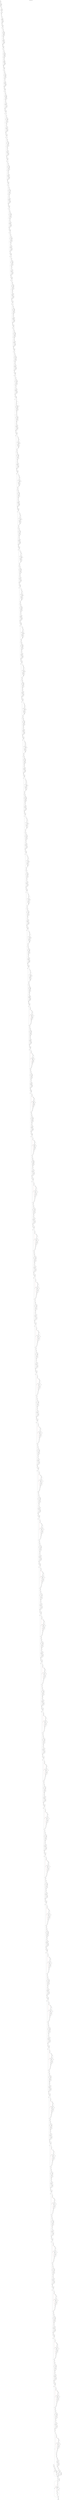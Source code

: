 digraph finite_state_machine {
    label = "mozjpeg.wasm - function 207"
    labelloc =  t
    labelfontsize = 16
    labelfontcolor = black
    labelfontname = "Helvetica"
    node [shape = doublecircle]; 0 1975;
    node [shape = circle];
    0 -> 1[label = "block"];
    1 -> 2[label = "block"];
    2 -> 3[label = "if"];
    2 -> 5[label = "~if"];
    3 -> 6[label = "br"];
    4 -> 5[label = "end"];
    5 -> 6[label = "end"];
    6 -> 7[label = "~br_if"];
    6 -> 12[label = "br_if"];
    7 -> 8[label = "if"];
    7 -> 9[label = "~if"];
    8 -> 10[label = "else"];
    9 -> 10[label = "end"];
    10 -> 11[label = "~br_if"];
    10 -> 12[label = "br_if"];
    11 -> 12[label = "end"];
    12 -> 13[label = "block"];
    13 -> 14[label = "~br_if"];
    13 -> 21[label = "br_if"];
    14 -> 15[label = "if"];
    14 -> 16[label = "~if"];
    15 -> 17[label = "else"];
    16 -> 17[label = "end"];
    17 -> 18[label = "if"];
    17 -> 20[label = "~if"];
    18 -> 21[label = "br"];
    19 -> 20[label = "end"];
    20 -> 21[label = "end"];
    21 -> 22[label = "block"];
    22 -> 23[label = "if"];
    22 -> 25[label = "~if"];
    23 -> 42[label = "br"];
    24 -> 25[label = "end"];
    25 -> 26[label = "block"];
    26 -> 27[label = "~br_if"];
    26 -> 34[label = "br_if"];
    27 -> 28[label = "if"];
    27 -> 29[label = "~if"];
    28 -> 30[label = "else"];
    29 -> 30[label = "end"];
    30 -> 31[label = "if"];
    30 -> 33[label = "~if"];
    31 -> 34[label = "br"];
    32 -> 33[label = "end"];
    33 -> 34[label = "end"];
    34 -> 35[label = "~br_if"];
    34 -> 42[label = "br_if"];
    35 -> 36[label = "if"];
    35 -> 37[label = "~if"];
    36 -> 38[label = "else"];
    37 -> 38[label = "end"];
    38 -> 39[label = "if"];
    38 -> 41[label = "~if"];
    39 -> 42[label = "br"];
    40 -> 41[label = "end"];
    41 -> 42[label = "end"];
    42 -> 43[label = "block"];
    43 -> 44[label = "if"];
    43 -> 46[label = "~if"];
    44 -> 63[label = "br"];
    45 -> 46[label = "end"];
    46 -> 47[label = "block"];
    47 -> 48[label = "~br_if"];
    47 -> 55[label = "br_if"];
    48 -> 49[label = "if"];
    48 -> 50[label = "~if"];
    49 -> 51[label = "else"];
    50 -> 51[label = "end"];
    51 -> 52[label = "if"];
    51 -> 54[label = "~if"];
    52 -> 55[label = "br"];
    53 -> 54[label = "end"];
    54 -> 55[label = "end"];
    55 -> 56[label = "~br_if"];
    55 -> 63[label = "br_if"];
    56 -> 57[label = "if"];
    56 -> 58[label = "~if"];
    57 -> 59[label = "else"];
    58 -> 59[label = "end"];
    59 -> 60[label = "if"];
    59 -> 62[label = "~if"];
    60 -> 63[label = "br"];
    61 -> 62[label = "end"];
    62 -> 63[label = "end"];
    63 -> 64[label = "block"];
    64 -> 65[label = "if"];
    64 -> 67[label = "~if"];
    65 -> 84[label = "br"];
    66 -> 67[label = "end"];
    67 -> 68[label = "block"];
    68 -> 69[label = "~br_if"];
    68 -> 76[label = "br_if"];
    69 -> 70[label = "if"];
    69 -> 71[label = "~if"];
    70 -> 72[label = "else"];
    71 -> 72[label = "end"];
    72 -> 73[label = "if"];
    72 -> 75[label = "~if"];
    73 -> 76[label = "br"];
    74 -> 75[label = "end"];
    75 -> 76[label = "end"];
    76 -> 77[label = "~br_if"];
    76 -> 84[label = "br_if"];
    77 -> 78[label = "if"];
    77 -> 79[label = "~if"];
    78 -> 80[label = "else"];
    79 -> 80[label = "end"];
    80 -> 81[label = "if"];
    80 -> 83[label = "~if"];
    81 -> 84[label = "br"];
    82 -> 83[label = "end"];
    83 -> 84[label = "end"];
    84 -> 85[label = "block"];
    85 -> 86[label = "if"];
    85 -> 88[label = "~if"];
    86 -> 105[label = "br"];
    87 -> 88[label = "end"];
    88 -> 89[label = "block"];
    89 -> 90[label = "~br_if"];
    89 -> 97[label = "br_if"];
    90 -> 91[label = "if"];
    90 -> 92[label = "~if"];
    91 -> 93[label = "else"];
    92 -> 93[label = "end"];
    93 -> 94[label = "if"];
    93 -> 96[label = "~if"];
    94 -> 97[label = "br"];
    95 -> 96[label = "end"];
    96 -> 97[label = "end"];
    97 -> 98[label = "~br_if"];
    97 -> 105[label = "br_if"];
    98 -> 99[label = "if"];
    98 -> 100[label = "~if"];
    99 -> 101[label = "else"];
    100 -> 101[label = "end"];
    101 -> 102[label = "if"];
    101 -> 104[label = "~if"];
    102 -> 105[label = "br"];
    103 -> 104[label = "end"];
    104 -> 105[label = "end"];
    105 -> 106[label = "block"];
    106 -> 107[label = "if"];
    106 -> 109[label = "~if"];
    107 -> 126[label = "br"];
    108 -> 109[label = "end"];
    109 -> 110[label = "block"];
    110 -> 111[label = "~br_if"];
    110 -> 118[label = "br_if"];
    111 -> 112[label = "if"];
    111 -> 113[label = "~if"];
    112 -> 114[label = "else"];
    113 -> 114[label = "end"];
    114 -> 115[label = "if"];
    114 -> 117[label = "~if"];
    115 -> 118[label = "br"];
    116 -> 117[label = "end"];
    117 -> 118[label = "end"];
    118 -> 119[label = "~br_if"];
    118 -> 126[label = "br_if"];
    119 -> 120[label = "if"];
    119 -> 121[label = "~if"];
    120 -> 122[label = "else"];
    121 -> 122[label = "end"];
    122 -> 123[label = "if"];
    122 -> 125[label = "~if"];
    123 -> 126[label = "br"];
    124 -> 125[label = "end"];
    125 -> 126[label = "end"];
    126 -> 127[label = "block"];
    127 -> 128[label = "if"];
    127 -> 130[label = "~if"];
    128 -> 147[label = "br"];
    129 -> 130[label = "end"];
    130 -> 131[label = "block"];
    131 -> 132[label = "~br_if"];
    131 -> 139[label = "br_if"];
    132 -> 133[label = "if"];
    132 -> 134[label = "~if"];
    133 -> 135[label = "else"];
    134 -> 135[label = "end"];
    135 -> 136[label = "if"];
    135 -> 138[label = "~if"];
    136 -> 139[label = "br"];
    137 -> 138[label = "end"];
    138 -> 139[label = "end"];
    139 -> 140[label = "~br_if"];
    139 -> 147[label = "br_if"];
    140 -> 141[label = "if"];
    140 -> 142[label = "~if"];
    141 -> 143[label = "else"];
    142 -> 143[label = "end"];
    143 -> 144[label = "if"];
    143 -> 146[label = "~if"];
    144 -> 147[label = "br"];
    145 -> 146[label = "end"];
    146 -> 147[label = "end"];
    147 -> 148[label = "block"];
    148 -> 149[label = "if"];
    148 -> 151[label = "~if"];
    149 -> 168[label = "br"];
    150 -> 151[label = "end"];
    151 -> 152[label = "block"];
    152 -> 153[label = "~br_if"];
    152 -> 160[label = "br_if"];
    153 -> 154[label = "if"];
    153 -> 155[label = "~if"];
    154 -> 156[label = "else"];
    155 -> 156[label = "end"];
    156 -> 157[label = "if"];
    156 -> 159[label = "~if"];
    157 -> 160[label = "br"];
    158 -> 159[label = "end"];
    159 -> 160[label = "end"];
    160 -> 161[label = "~br_if"];
    160 -> 168[label = "br_if"];
    161 -> 162[label = "if"];
    161 -> 163[label = "~if"];
    162 -> 164[label = "else"];
    163 -> 164[label = "end"];
    164 -> 165[label = "if"];
    164 -> 167[label = "~if"];
    165 -> 168[label = "br"];
    166 -> 167[label = "end"];
    167 -> 168[label = "end"];
    168 -> 169[label = "block"];
    169 -> 170[label = "if"];
    169 -> 172[label = "~if"];
    170 -> 189[label = "br"];
    171 -> 172[label = "end"];
    172 -> 173[label = "block"];
    173 -> 174[label = "~br_if"];
    173 -> 181[label = "br_if"];
    174 -> 175[label = "if"];
    174 -> 176[label = "~if"];
    175 -> 177[label = "else"];
    176 -> 177[label = "end"];
    177 -> 178[label = "if"];
    177 -> 180[label = "~if"];
    178 -> 181[label = "br"];
    179 -> 180[label = "end"];
    180 -> 181[label = "end"];
    181 -> 182[label = "~br_if"];
    181 -> 189[label = "br_if"];
    182 -> 183[label = "if"];
    182 -> 184[label = "~if"];
    183 -> 185[label = "else"];
    184 -> 185[label = "end"];
    185 -> 186[label = "if"];
    185 -> 188[label = "~if"];
    186 -> 189[label = "br"];
    187 -> 188[label = "end"];
    188 -> 189[label = "end"];
    189 -> 190[label = "block"];
    190 -> 191[label = "if"];
    190 -> 193[label = "~if"];
    191 -> 210[label = "br"];
    192 -> 193[label = "end"];
    193 -> 194[label = "block"];
    194 -> 195[label = "~br_if"];
    194 -> 202[label = "br_if"];
    195 -> 196[label = "if"];
    195 -> 197[label = "~if"];
    196 -> 198[label = "else"];
    197 -> 198[label = "end"];
    198 -> 199[label = "if"];
    198 -> 201[label = "~if"];
    199 -> 202[label = "br"];
    200 -> 201[label = "end"];
    201 -> 202[label = "end"];
    202 -> 203[label = "~br_if"];
    202 -> 210[label = "br_if"];
    203 -> 204[label = "if"];
    203 -> 205[label = "~if"];
    204 -> 206[label = "else"];
    205 -> 206[label = "end"];
    206 -> 207[label = "if"];
    206 -> 209[label = "~if"];
    207 -> 210[label = "br"];
    208 -> 209[label = "end"];
    209 -> 210[label = "end"];
    210 -> 211[label = "block"];
    211 -> 212[label = "if"];
    211 -> 214[label = "~if"];
    212 -> 231[label = "br"];
    213 -> 214[label = "end"];
    214 -> 215[label = "block"];
    215 -> 216[label = "~br_if"];
    215 -> 223[label = "br_if"];
    216 -> 217[label = "if"];
    216 -> 218[label = "~if"];
    217 -> 219[label = "else"];
    218 -> 219[label = "end"];
    219 -> 220[label = "if"];
    219 -> 222[label = "~if"];
    220 -> 223[label = "br"];
    221 -> 222[label = "end"];
    222 -> 223[label = "end"];
    223 -> 224[label = "~br_if"];
    223 -> 231[label = "br_if"];
    224 -> 225[label = "if"];
    224 -> 226[label = "~if"];
    225 -> 227[label = "else"];
    226 -> 227[label = "end"];
    227 -> 228[label = "if"];
    227 -> 230[label = "~if"];
    228 -> 231[label = "br"];
    229 -> 230[label = "end"];
    230 -> 231[label = "end"];
    231 -> 232[label = "block"];
    232 -> 233[label = "if"];
    232 -> 235[label = "~if"];
    233 -> 252[label = "br"];
    234 -> 235[label = "end"];
    235 -> 236[label = "block"];
    236 -> 237[label = "~br_if"];
    236 -> 244[label = "br_if"];
    237 -> 238[label = "if"];
    237 -> 239[label = "~if"];
    238 -> 240[label = "else"];
    239 -> 240[label = "end"];
    240 -> 241[label = "if"];
    240 -> 243[label = "~if"];
    241 -> 244[label = "br"];
    242 -> 243[label = "end"];
    243 -> 244[label = "end"];
    244 -> 245[label = "~br_if"];
    244 -> 252[label = "br_if"];
    245 -> 246[label = "if"];
    245 -> 247[label = "~if"];
    246 -> 248[label = "else"];
    247 -> 248[label = "end"];
    248 -> 249[label = "if"];
    248 -> 251[label = "~if"];
    249 -> 252[label = "br"];
    250 -> 251[label = "end"];
    251 -> 252[label = "end"];
    252 -> 253[label = "block"];
    253 -> 254[label = "if"];
    253 -> 256[label = "~if"];
    254 -> 273[label = "br"];
    255 -> 256[label = "end"];
    256 -> 257[label = "block"];
    257 -> 258[label = "~br_if"];
    257 -> 265[label = "br_if"];
    258 -> 259[label = "if"];
    258 -> 260[label = "~if"];
    259 -> 261[label = "else"];
    260 -> 261[label = "end"];
    261 -> 262[label = "if"];
    261 -> 264[label = "~if"];
    262 -> 265[label = "br"];
    263 -> 264[label = "end"];
    264 -> 265[label = "end"];
    265 -> 266[label = "~br_if"];
    265 -> 273[label = "br_if"];
    266 -> 267[label = "if"];
    266 -> 268[label = "~if"];
    267 -> 269[label = "else"];
    268 -> 269[label = "end"];
    269 -> 270[label = "if"];
    269 -> 272[label = "~if"];
    270 -> 273[label = "br"];
    271 -> 272[label = "end"];
    272 -> 273[label = "end"];
    273 -> 274[label = "block"];
    274 -> 275[label = "if"];
    274 -> 277[label = "~if"];
    275 -> 294[label = "br"];
    276 -> 277[label = "end"];
    277 -> 278[label = "block"];
    278 -> 279[label = "~br_if"];
    278 -> 286[label = "br_if"];
    279 -> 280[label = "if"];
    279 -> 281[label = "~if"];
    280 -> 282[label = "else"];
    281 -> 282[label = "end"];
    282 -> 283[label = "if"];
    282 -> 285[label = "~if"];
    283 -> 286[label = "br"];
    284 -> 285[label = "end"];
    285 -> 286[label = "end"];
    286 -> 287[label = "~br_if"];
    286 -> 294[label = "br_if"];
    287 -> 288[label = "if"];
    287 -> 289[label = "~if"];
    288 -> 290[label = "else"];
    289 -> 290[label = "end"];
    290 -> 291[label = "if"];
    290 -> 293[label = "~if"];
    291 -> 294[label = "br"];
    292 -> 293[label = "end"];
    293 -> 294[label = "end"];
    294 -> 295[label = "block"];
    295 -> 296[label = "if"];
    295 -> 298[label = "~if"];
    296 -> 315[label = "br"];
    297 -> 298[label = "end"];
    298 -> 299[label = "block"];
    299 -> 300[label = "~br_if"];
    299 -> 307[label = "br_if"];
    300 -> 301[label = "if"];
    300 -> 302[label = "~if"];
    301 -> 303[label = "else"];
    302 -> 303[label = "end"];
    303 -> 304[label = "if"];
    303 -> 306[label = "~if"];
    304 -> 307[label = "br"];
    305 -> 306[label = "end"];
    306 -> 307[label = "end"];
    307 -> 308[label = "~br_if"];
    307 -> 315[label = "br_if"];
    308 -> 309[label = "if"];
    308 -> 310[label = "~if"];
    309 -> 311[label = "else"];
    310 -> 311[label = "end"];
    311 -> 312[label = "if"];
    311 -> 314[label = "~if"];
    312 -> 315[label = "br"];
    313 -> 314[label = "end"];
    314 -> 315[label = "end"];
    315 -> 316[label = "block"];
    316 -> 317[label = "if"];
    316 -> 319[label = "~if"];
    317 -> 336[label = "br"];
    318 -> 319[label = "end"];
    319 -> 320[label = "block"];
    320 -> 321[label = "~br_if"];
    320 -> 328[label = "br_if"];
    321 -> 322[label = "if"];
    321 -> 323[label = "~if"];
    322 -> 324[label = "else"];
    323 -> 324[label = "end"];
    324 -> 325[label = "if"];
    324 -> 327[label = "~if"];
    325 -> 328[label = "br"];
    326 -> 327[label = "end"];
    327 -> 328[label = "end"];
    328 -> 329[label = "~br_if"];
    328 -> 336[label = "br_if"];
    329 -> 330[label = "if"];
    329 -> 331[label = "~if"];
    330 -> 332[label = "else"];
    331 -> 332[label = "end"];
    332 -> 333[label = "if"];
    332 -> 335[label = "~if"];
    333 -> 336[label = "br"];
    334 -> 335[label = "end"];
    335 -> 336[label = "end"];
    336 -> 337[label = "block"];
    337 -> 338[label = "if"];
    337 -> 340[label = "~if"];
    338 -> 357[label = "br"];
    339 -> 340[label = "end"];
    340 -> 341[label = "block"];
    341 -> 342[label = "~br_if"];
    341 -> 349[label = "br_if"];
    342 -> 343[label = "if"];
    342 -> 344[label = "~if"];
    343 -> 345[label = "else"];
    344 -> 345[label = "end"];
    345 -> 346[label = "if"];
    345 -> 348[label = "~if"];
    346 -> 349[label = "br"];
    347 -> 348[label = "end"];
    348 -> 349[label = "end"];
    349 -> 350[label = "~br_if"];
    349 -> 357[label = "br_if"];
    350 -> 351[label = "if"];
    350 -> 352[label = "~if"];
    351 -> 353[label = "else"];
    352 -> 353[label = "end"];
    353 -> 354[label = "if"];
    353 -> 356[label = "~if"];
    354 -> 357[label = "br"];
    355 -> 356[label = "end"];
    356 -> 357[label = "end"];
    357 -> 358[label = "block"];
    358 -> 359[label = "if"];
    358 -> 361[label = "~if"];
    359 -> 388[label = "br"];
    360 -> 361[label = "end"];
    361 -> 362[label = "block"];
    362 -> 363[label = "~br_if"];
    362 -> 371[label = "br_if"];
    363 -> 364[label = "~br_if"];
    363 -> 371[label = "br_if"];
    364 -> 365[label = "if"];
    364 -> 366[label = "~if"];
    365 -> 367[label = "else"];
    366 -> 367[label = "end"];
    367 -> 368[label = "if"];
    367 -> 370[label = "~if"];
    368 -> 371[label = "br"];
    369 -> 370[label = "end"];
    370 -> 371[label = "end"];
    371 -> 372[label = "block"];
    372 -> 373[label = "~br_if"];
    372 -> 380[label = "br_if"];
    373 -> 374[label = "if"];
    373 -> 375[label = "~if"];
    374 -> 376[label = "else"];
    375 -> 376[label = "end"];
    376 -> 377[label = "if"];
    376 -> 379[label = "~if"];
    377 -> 380[label = "br"];
    378 -> 379[label = "end"];
    379 -> 380[label = "end"];
    380 -> 381[label = "~br_if"];
    380 -> 388[label = "br_if"];
    381 -> 382[label = "if"];
    381 -> 383[label = "~if"];
    382 -> 384[label = "else"];
    383 -> 384[label = "end"];
    384 -> 385[label = "if"];
    384 -> 387[label = "~if"];
    385 -> 388[label = "br"];
    386 -> 387[label = "end"];
    387 -> 388[label = "end"];
    388 -> 389[label = "block"];
    389 -> 390[label = "if"];
    389 -> 392[label = "~if"];
    390 -> 420[label = "br"];
    391 -> 392[label = "end"];
    392 -> 393[label = "if"];
    392 -> 403[label = "~if"];
    393 -> 394[label = "block"];
    394 -> 395[label = "~br_if"];
    394 -> 402[label = "br_if"];
    395 -> 396[label = "if"];
    395 -> 397[label = "~if"];
    396 -> 398[label = "else"];
    397 -> 398[label = "end"];
    398 -> 399[label = "if"];
    398 -> 401[label = "~if"];
    399 -> 402[label = "br"];
    400 -> 401[label = "end"];
    401 -> 402[label = "end"];
    402 -> 403[label = "end"];
    403 -> 404[label = "block"];
    404 -> 405[label = "~br_if"];
    404 -> 412[label = "br_if"];
    405 -> 406[label = "if"];
    405 -> 407[label = "~if"];
    406 -> 408[label = "else"];
    407 -> 408[label = "end"];
    408 -> 409[label = "if"];
    408 -> 411[label = "~if"];
    409 -> 412[label = "br"];
    410 -> 411[label = "end"];
    411 -> 412[label = "end"];
    412 -> 413[label = "~br_if"];
    412 -> 420[label = "br_if"];
    413 -> 414[label = "if"];
    413 -> 415[label = "~if"];
    414 -> 416[label = "else"];
    415 -> 416[label = "end"];
    416 -> 417[label = "if"];
    416 -> 419[label = "~if"];
    417 -> 420[label = "br"];
    418 -> 419[label = "end"];
    419 -> 420[label = "end"];
    420 -> 421[label = "block"];
    421 -> 422[label = "if"];
    421 -> 424[label = "~if"];
    422 -> 452[label = "br"];
    423 -> 424[label = "end"];
    424 -> 425[label = "if"];
    424 -> 435[label = "~if"];
    425 -> 426[label = "block"];
    426 -> 427[label = "~br_if"];
    426 -> 434[label = "br_if"];
    427 -> 428[label = "if"];
    427 -> 429[label = "~if"];
    428 -> 430[label = "else"];
    429 -> 430[label = "end"];
    430 -> 431[label = "if"];
    430 -> 433[label = "~if"];
    431 -> 434[label = "br"];
    432 -> 433[label = "end"];
    433 -> 434[label = "end"];
    434 -> 435[label = "end"];
    435 -> 436[label = "block"];
    436 -> 437[label = "~br_if"];
    436 -> 444[label = "br_if"];
    437 -> 438[label = "if"];
    437 -> 439[label = "~if"];
    438 -> 440[label = "else"];
    439 -> 440[label = "end"];
    440 -> 441[label = "if"];
    440 -> 443[label = "~if"];
    441 -> 444[label = "br"];
    442 -> 443[label = "end"];
    443 -> 444[label = "end"];
    444 -> 445[label = "~br_if"];
    444 -> 452[label = "br_if"];
    445 -> 446[label = "if"];
    445 -> 447[label = "~if"];
    446 -> 448[label = "else"];
    447 -> 448[label = "end"];
    448 -> 449[label = "if"];
    448 -> 451[label = "~if"];
    449 -> 452[label = "br"];
    450 -> 451[label = "end"];
    451 -> 452[label = "end"];
    452 -> 453[label = "block"];
    453 -> 454[label = "if"];
    453 -> 456[label = "~if"];
    454 -> 484[label = "br"];
    455 -> 456[label = "end"];
    456 -> 457[label = "if"];
    456 -> 467[label = "~if"];
    457 -> 458[label = "block"];
    458 -> 459[label = "~br_if"];
    458 -> 466[label = "br_if"];
    459 -> 460[label = "if"];
    459 -> 461[label = "~if"];
    460 -> 462[label = "else"];
    461 -> 462[label = "end"];
    462 -> 463[label = "if"];
    462 -> 465[label = "~if"];
    463 -> 466[label = "br"];
    464 -> 465[label = "end"];
    465 -> 466[label = "end"];
    466 -> 467[label = "end"];
    467 -> 468[label = "block"];
    468 -> 469[label = "~br_if"];
    468 -> 476[label = "br_if"];
    469 -> 470[label = "if"];
    469 -> 471[label = "~if"];
    470 -> 472[label = "else"];
    471 -> 472[label = "end"];
    472 -> 473[label = "if"];
    472 -> 475[label = "~if"];
    473 -> 476[label = "br"];
    474 -> 475[label = "end"];
    475 -> 476[label = "end"];
    476 -> 477[label = "~br_if"];
    476 -> 484[label = "br_if"];
    477 -> 478[label = "if"];
    477 -> 479[label = "~if"];
    478 -> 480[label = "else"];
    479 -> 480[label = "end"];
    480 -> 481[label = "if"];
    480 -> 483[label = "~if"];
    481 -> 484[label = "br"];
    482 -> 483[label = "end"];
    483 -> 484[label = "end"];
    484 -> 485[label = "block"];
    485 -> 486[label = "if"];
    485 -> 488[label = "~if"];
    486 -> 516[label = "br"];
    487 -> 488[label = "end"];
    488 -> 489[label = "if"];
    488 -> 499[label = "~if"];
    489 -> 490[label = "block"];
    490 -> 491[label = "~br_if"];
    490 -> 498[label = "br_if"];
    491 -> 492[label = "if"];
    491 -> 493[label = "~if"];
    492 -> 494[label = "else"];
    493 -> 494[label = "end"];
    494 -> 495[label = "if"];
    494 -> 497[label = "~if"];
    495 -> 498[label = "br"];
    496 -> 497[label = "end"];
    497 -> 498[label = "end"];
    498 -> 499[label = "end"];
    499 -> 500[label = "block"];
    500 -> 501[label = "~br_if"];
    500 -> 508[label = "br_if"];
    501 -> 502[label = "if"];
    501 -> 503[label = "~if"];
    502 -> 504[label = "else"];
    503 -> 504[label = "end"];
    504 -> 505[label = "if"];
    504 -> 507[label = "~if"];
    505 -> 508[label = "br"];
    506 -> 507[label = "end"];
    507 -> 508[label = "end"];
    508 -> 509[label = "~br_if"];
    508 -> 516[label = "br_if"];
    509 -> 510[label = "if"];
    509 -> 511[label = "~if"];
    510 -> 512[label = "else"];
    511 -> 512[label = "end"];
    512 -> 513[label = "if"];
    512 -> 515[label = "~if"];
    513 -> 516[label = "br"];
    514 -> 515[label = "end"];
    515 -> 516[label = "end"];
    516 -> 517[label = "block"];
    517 -> 518[label = "if"];
    517 -> 520[label = "~if"];
    518 -> 548[label = "br"];
    519 -> 520[label = "end"];
    520 -> 521[label = "if"];
    520 -> 531[label = "~if"];
    521 -> 522[label = "block"];
    522 -> 523[label = "~br_if"];
    522 -> 530[label = "br_if"];
    523 -> 524[label = "if"];
    523 -> 525[label = "~if"];
    524 -> 526[label = "else"];
    525 -> 526[label = "end"];
    526 -> 527[label = "if"];
    526 -> 529[label = "~if"];
    527 -> 530[label = "br"];
    528 -> 529[label = "end"];
    529 -> 530[label = "end"];
    530 -> 531[label = "end"];
    531 -> 532[label = "block"];
    532 -> 533[label = "~br_if"];
    532 -> 540[label = "br_if"];
    533 -> 534[label = "if"];
    533 -> 535[label = "~if"];
    534 -> 536[label = "else"];
    535 -> 536[label = "end"];
    536 -> 537[label = "if"];
    536 -> 539[label = "~if"];
    537 -> 540[label = "br"];
    538 -> 539[label = "end"];
    539 -> 540[label = "end"];
    540 -> 541[label = "~br_if"];
    540 -> 548[label = "br_if"];
    541 -> 542[label = "if"];
    541 -> 543[label = "~if"];
    542 -> 544[label = "else"];
    543 -> 544[label = "end"];
    544 -> 545[label = "if"];
    544 -> 547[label = "~if"];
    545 -> 548[label = "br"];
    546 -> 547[label = "end"];
    547 -> 548[label = "end"];
    548 -> 549[label = "block"];
    549 -> 550[label = "if"];
    549 -> 552[label = "~if"];
    550 -> 580[label = "br"];
    551 -> 552[label = "end"];
    552 -> 553[label = "if"];
    552 -> 563[label = "~if"];
    553 -> 554[label = "block"];
    554 -> 555[label = "~br_if"];
    554 -> 562[label = "br_if"];
    555 -> 556[label = "if"];
    555 -> 557[label = "~if"];
    556 -> 558[label = "else"];
    557 -> 558[label = "end"];
    558 -> 559[label = "if"];
    558 -> 561[label = "~if"];
    559 -> 562[label = "br"];
    560 -> 561[label = "end"];
    561 -> 562[label = "end"];
    562 -> 563[label = "end"];
    563 -> 564[label = "block"];
    564 -> 565[label = "~br_if"];
    564 -> 572[label = "br_if"];
    565 -> 566[label = "if"];
    565 -> 567[label = "~if"];
    566 -> 568[label = "else"];
    567 -> 568[label = "end"];
    568 -> 569[label = "if"];
    568 -> 571[label = "~if"];
    569 -> 572[label = "br"];
    570 -> 571[label = "end"];
    571 -> 572[label = "end"];
    572 -> 573[label = "~br_if"];
    572 -> 580[label = "br_if"];
    573 -> 574[label = "if"];
    573 -> 575[label = "~if"];
    574 -> 576[label = "else"];
    575 -> 576[label = "end"];
    576 -> 577[label = "if"];
    576 -> 579[label = "~if"];
    577 -> 580[label = "br"];
    578 -> 579[label = "end"];
    579 -> 580[label = "end"];
    580 -> 581[label = "block"];
    581 -> 582[label = "if"];
    581 -> 584[label = "~if"];
    582 -> 612[label = "br"];
    583 -> 584[label = "end"];
    584 -> 585[label = "if"];
    584 -> 595[label = "~if"];
    585 -> 586[label = "block"];
    586 -> 587[label = "~br_if"];
    586 -> 594[label = "br_if"];
    587 -> 588[label = "if"];
    587 -> 589[label = "~if"];
    588 -> 590[label = "else"];
    589 -> 590[label = "end"];
    590 -> 591[label = "if"];
    590 -> 593[label = "~if"];
    591 -> 594[label = "br"];
    592 -> 593[label = "end"];
    593 -> 594[label = "end"];
    594 -> 595[label = "end"];
    595 -> 596[label = "block"];
    596 -> 597[label = "~br_if"];
    596 -> 604[label = "br_if"];
    597 -> 598[label = "if"];
    597 -> 599[label = "~if"];
    598 -> 600[label = "else"];
    599 -> 600[label = "end"];
    600 -> 601[label = "if"];
    600 -> 603[label = "~if"];
    601 -> 604[label = "br"];
    602 -> 603[label = "end"];
    603 -> 604[label = "end"];
    604 -> 605[label = "~br_if"];
    604 -> 612[label = "br_if"];
    605 -> 606[label = "if"];
    605 -> 607[label = "~if"];
    606 -> 608[label = "else"];
    607 -> 608[label = "end"];
    608 -> 609[label = "if"];
    608 -> 611[label = "~if"];
    609 -> 612[label = "br"];
    610 -> 611[label = "end"];
    611 -> 612[label = "end"];
    612 -> 613[label = "block"];
    613 -> 614[label = "if"];
    613 -> 616[label = "~if"];
    614 -> 644[label = "br"];
    615 -> 616[label = "end"];
    616 -> 617[label = "if"];
    616 -> 627[label = "~if"];
    617 -> 618[label = "block"];
    618 -> 619[label = "~br_if"];
    618 -> 626[label = "br_if"];
    619 -> 620[label = "if"];
    619 -> 621[label = "~if"];
    620 -> 622[label = "else"];
    621 -> 622[label = "end"];
    622 -> 623[label = "if"];
    622 -> 625[label = "~if"];
    623 -> 626[label = "br"];
    624 -> 625[label = "end"];
    625 -> 626[label = "end"];
    626 -> 627[label = "end"];
    627 -> 628[label = "block"];
    628 -> 629[label = "~br_if"];
    628 -> 636[label = "br_if"];
    629 -> 630[label = "if"];
    629 -> 631[label = "~if"];
    630 -> 632[label = "else"];
    631 -> 632[label = "end"];
    632 -> 633[label = "if"];
    632 -> 635[label = "~if"];
    633 -> 636[label = "br"];
    634 -> 635[label = "end"];
    635 -> 636[label = "end"];
    636 -> 637[label = "~br_if"];
    636 -> 644[label = "br_if"];
    637 -> 638[label = "if"];
    637 -> 639[label = "~if"];
    638 -> 640[label = "else"];
    639 -> 640[label = "end"];
    640 -> 641[label = "if"];
    640 -> 643[label = "~if"];
    641 -> 644[label = "br"];
    642 -> 643[label = "end"];
    643 -> 644[label = "end"];
    644 -> 645[label = "block"];
    645 -> 646[label = "if"];
    645 -> 648[label = "~if"];
    646 -> 676[label = "br"];
    647 -> 648[label = "end"];
    648 -> 649[label = "if"];
    648 -> 659[label = "~if"];
    649 -> 650[label = "block"];
    650 -> 651[label = "~br_if"];
    650 -> 658[label = "br_if"];
    651 -> 652[label = "if"];
    651 -> 653[label = "~if"];
    652 -> 654[label = "else"];
    653 -> 654[label = "end"];
    654 -> 655[label = "if"];
    654 -> 657[label = "~if"];
    655 -> 658[label = "br"];
    656 -> 657[label = "end"];
    657 -> 658[label = "end"];
    658 -> 659[label = "end"];
    659 -> 660[label = "block"];
    660 -> 661[label = "~br_if"];
    660 -> 668[label = "br_if"];
    661 -> 662[label = "if"];
    661 -> 663[label = "~if"];
    662 -> 664[label = "else"];
    663 -> 664[label = "end"];
    664 -> 665[label = "if"];
    664 -> 667[label = "~if"];
    665 -> 668[label = "br"];
    666 -> 667[label = "end"];
    667 -> 668[label = "end"];
    668 -> 669[label = "~br_if"];
    668 -> 676[label = "br_if"];
    669 -> 670[label = "if"];
    669 -> 671[label = "~if"];
    670 -> 672[label = "else"];
    671 -> 672[label = "end"];
    672 -> 673[label = "if"];
    672 -> 675[label = "~if"];
    673 -> 676[label = "br"];
    674 -> 675[label = "end"];
    675 -> 676[label = "end"];
    676 -> 677[label = "block"];
    677 -> 678[label = "if"];
    677 -> 680[label = "~if"];
    678 -> 708[label = "br"];
    679 -> 680[label = "end"];
    680 -> 681[label = "if"];
    680 -> 691[label = "~if"];
    681 -> 682[label = "block"];
    682 -> 683[label = "~br_if"];
    682 -> 690[label = "br_if"];
    683 -> 684[label = "if"];
    683 -> 685[label = "~if"];
    684 -> 686[label = "else"];
    685 -> 686[label = "end"];
    686 -> 687[label = "if"];
    686 -> 689[label = "~if"];
    687 -> 690[label = "br"];
    688 -> 689[label = "end"];
    689 -> 690[label = "end"];
    690 -> 691[label = "end"];
    691 -> 692[label = "block"];
    692 -> 693[label = "~br_if"];
    692 -> 700[label = "br_if"];
    693 -> 694[label = "if"];
    693 -> 695[label = "~if"];
    694 -> 696[label = "else"];
    695 -> 696[label = "end"];
    696 -> 697[label = "if"];
    696 -> 699[label = "~if"];
    697 -> 700[label = "br"];
    698 -> 699[label = "end"];
    699 -> 700[label = "end"];
    700 -> 701[label = "~br_if"];
    700 -> 708[label = "br_if"];
    701 -> 702[label = "if"];
    701 -> 703[label = "~if"];
    702 -> 704[label = "else"];
    703 -> 704[label = "end"];
    704 -> 705[label = "if"];
    704 -> 707[label = "~if"];
    705 -> 708[label = "br"];
    706 -> 707[label = "end"];
    707 -> 708[label = "end"];
    708 -> 709[label = "block"];
    709 -> 710[label = "if"];
    709 -> 712[label = "~if"];
    710 -> 740[label = "br"];
    711 -> 712[label = "end"];
    712 -> 713[label = "if"];
    712 -> 723[label = "~if"];
    713 -> 714[label = "block"];
    714 -> 715[label = "~br_if"];
    714 -> 722[label = "br_if"];
    715 -> 716[label = "if"];
    715 -> 717[label = "~if"];
    716 -> 718[label = "else"];
    717 -> 718[label = "end"];
    718 -> 719[label = "if"];
    718 -> 721[label = "~if"];
    719 -> 722[label = "br"];
    720 -> 721[label = "end"];
    721 -> 722[label = "end"];
    722 -> 723[label = "end"];
    723 -> 724[label = "block"];
    724 -> 725[label = "~br_if"];
    724 -> 732[label = "br_if"];
    725 -> 726[label = "if"];
    725 -> 727[label = "~if"];
    726 -> 728[label = "else"];
    727 -> 728[label = "end"];
    728 -> 729[label = "if"];
    728 -> 731[label = "~if"];
    729 -> 732[label = "br"];
    730 -> 731[label = "end"];
    731 -> 732[label = "end"];
    732 -> 733[label = "~br_if"];
    732 -> 740[label = "br_if"];
    733 -> 734[label = "if"];
    733 -> 735[label = "~if"];
    734 -> 736[label = "else"];
    735 -> 736[label = "end"];
    736 -> 737[label = "if"];
    736 -> 739[label = "~if"];
    737 -> 740[label = "br"];
    738 -> 739[label = "end"];
    739 -> 740[label = "end"];
    740 -> 741[label = "block"];
    741 -> 742[label = "if"];
    741 -> 744[label = "~if"];
    742 -> 772[label = "br"];
    743 -> 744[label = "end"];
    744 -> 745[label = "if"];
    744 -> 755[label = "~if"];
    745 -> 746[label = "block"];
    746 -> 747[label = "~br_if"];
    746 -> 754[label = "br_if"];
    747 -> 748[label = "if"];
    747 -> 749[label = "~if"];
    748 -> 750[label = "else"];
    749 -> 750[label = "end"];
    750 -> 751[label = "if"];
    750 -> 753[label = "~if"];
    751 -> 754[label = "br"];
    752 -> 753[label = "end"];
    753 -> 754[label = "end"];
    754 -> 755[label = "end"];
    755 -> 756[label = "block"];
    756 -> 757[label = "~br_if"];
    756 -> 764[label = "br_if"];
    757 -> 758[label = "if"];
    757 -> 759[label = "~if"];
    758 -> 760[label = "else"];
    759 -> 760[label = "end"];
    760 -> 761[label = "if"];
    760 -> 763[label = "~if"];
    761 -> 764[label = "br"];
    762 -> 763[label = "end"];
    763 -> 764[label = "end"];
    764 -> 765[label = "~br_if"];
    764 -> 772[label = "br_if"];
    765 -> 766[label = "if"];
    765 -> 767[label = "~if"];
    766 -> 768[label = "else"];
    767 -> 768[label = "end"];
    768 -> 769[label = "if"];
    768 -> 771[label = "~if"];
    769 -> 772[label = "br"];
    770 -> 771[label = "end"];
    771 -> 772[label = "end"];
    772 -> 773[label = "block"];
    773 -> 774[label = "if"];
    773 -> 776[label = "~if"];
    774 -> 804[label = "br"];
    775 -> 776[label = "end"];
    776 -> 777[label = "if"];
    776 -> 787[label = "~if"];
    777 -> 778[label = "block"];
    778 -> 779[label = "~br_if"];
    778 -> 786[label = "br_if"];
    779 -> 780[label = "if"];
    779 -> 781[label = "~if"];
    780 -> 782[label = "else"];
    781 -> 782[label = "end"];
    782 -> 783[label = "if"];
    782 -> 785[label = "~if"];
    783 -> 786[label = "br"];
    784 -> 785[label = "end"];
    785 -> 786[label = "end"];
    786 -> 787[label = "end"];
    787 -> 788[label = "block"];
    788 -> 789[label = "~br_if"];
    788 -> 796[label = "br_if"];
    789 -> 790[label = "if"];
    789 -> 791[label = "~if"];
    790 -> 792[label = "else"];
    791 -> 792[label = "end"];
    792 -> 793[label = "if"];
    792 -> 795[label = "~if"];
    793 -> 796[label = "br"];
    794 -> 795[label = "end"];
    795 -> 796[label = "end"];
    796 -> 797[label = "~br_if"];
    796 -> 804[label = "br_if"];
    797 -> 798[label = "if"];
    797 -> 799[label = "~if"];
    798 -> 800[label = "else"];
    799 -> 800[label = "end"];
    800 -> 801[label = "if"];
    800 -> 803[label = "~if"];
    801 -> 804[label = "br"];
    802 -> 803[label = "end"];
    803 -> 804[label = "end"];
    804 -> 805[label = "block"];
    805 -> 806[label = "if"];
    805 -> 808[label = "~if"];
    806 -> 836[label = "br"];
    807 -> 808[label = "end"];
    808 -> 809[label = "if"];
    808 -> 819[label = "~if"];
    809 -> 810[label = "block"];
    810 -> 811[label = "~br_if"];
    810 -> 818[label = "br_if"];
    811 -> 812[label = "if"];
    811 -> 813[label = "~if"];
    812 -> 814[label = "else"];
    813 -> 814[label = "end"];
    814 -> 815[label = "if"];
    814 -> 817[label = "~if"];
    815 -> 818[label = "br"];
    816 -> 817[label = "end"];
    817 -> 818[label = "end"];
    818 -> 819[label = "end"];
    819 -> 820[label = "block"];
    820 -> 821[label = "~br_if"];
    820 -> 828[label = "br_if"];
    821 -> 822[label = "if"];
    821 -> 823[label = "~if"];
    822 -> 824[label = "else"];
    823 -> 824[label = "end"];
    824 -> 825[label = "if"];
    824 -> 827[label = "~if"];
    825 -> 828[label = "br"];
    826 -> 827[label = "end"];
    827 -> 828[label = "end"];
    828 -> 829[label = "~br_if"];
    828 -> 836[label = "br_if"];
    829 -> 830[label = "if"];
    829 -> 831[label = "~if"];
    830 -> 832[label = "else"];
    831 -> 832[label = "end"];
    832 -> 833[label = "if"];
    832 -> 835[label = "~if"];
    833 -> 836[label = "br"];
    834 -> 835[label = "end"];
    835 -> 836[label = "end"];
    836 -> 837[label = "block"];
    837 -> 838[label = "if"];
    837 -> 840[label = "~if"];
    838 -> 868[label = "br"];
    839 -> 840[label = "end"];
    840 -> 841[label = "if"];
    840 -> 851[label = "~if"];
    841 -> 842[label = "block"];
    842 -> 843[label = "~br_if"];
    842 -> 850[label = "br_if"];
    843 -> 844[label = "if"];
    843 -> 845[label = "~if"];
    844 -> 846[label = "else"];
    845 -> 846[label = "end"];
    846 -> 847[label = "if"];
    846 -> 849[label = "~if"];
    847 -> 850[label = "br"];
    848 -> 849[label = "end"];
    849 -> 850[label = "end"];
    850 -> 851[label = "end"];
    851 -> 852[label = "block"];
    852 -> 853[label = "~br_if"];
    852 -> 860[label = "br_if"];
    853 -> 854[label = "if"];
    853 -> 855[label = "~if"];
    854 -> 856[label = "else"];
    855 -> 856[label = "end"];
    856 -> 857[label = "if"];
    856 -> 859[label = "~if"];
    857 -> 860[label = "br"];
    858 -> 859[label = "end"];
    859 -> 860[label = "end"];
    860 -> 861[label = "~br_if"];
    860 -> 868[label = "br_if"];
    861 -> 862[label = "if"];
    861 -> 863[label = "~if"];
    862 -> 864[label = "else"];
    863 -> 864[label = "end"];
    864 -> 865[label = "if"];
    864 -> 867[label = "~if"];
    865 -> 868[label = "br"];
    866 -> 867[label = "end"];
    867 -> 868[label = "end"];
    868 -> 869[label = "block"];
    869 -> 870[label = "if"];
    869 -> 872[label = "~if"];
    870 -> 903[label = "br"];
    871 -> 872[label = "end"];
    872 -> 873[label = "if"];
    872 -> 886[label = "~if"];
    873 -> 874[label = "loop"];
    874 -> 875[label = "block"];
    875 -> 876[label = "~br_if"];
    875 -> 883[label = "br_if"];
    876 -> 877[label = "if"];
    876 -> 878[label = "~if"];
    877 -> 879[label = "else"];
    878 -> 879[label = "end"];
    879 -> 880[label = "if"];
    879 -> 882[label = "~if"];
    880 -> 883[label = "br"];
    881 -> 882[label = "end"];
    882 -> 883[label = "end"];
    883 -> 884[label = "~br_if"];
    883 -> 874[color="red" label = "br_if"];
    884 -> 885[label = "end"];
    885 -> 886[label = "end"];
    886 -> 887[label = "block"];
    887 -> 888[label = "~br_if"];
    887 -> 895[label = "br_if"];
    888 -> 889[label = "if"];
    888 -> 890[label = "~if"];
    889 -> 891[label = "else"];
    890 -> 891[label = "end"];
    891 -> 892[label = "if"];
    891 -> 894[label = "~if"];
    892 -> 895[label = "br"];
    893 -> 894[label = "end"];
    894 -> 895[label = "end"];
    895 -> 896[label = "~br_if"];
    895 -> 903[label = "br_if"];
    896 -> 897[label = "if"];
    896 -> 898[label = "~if"];
    897 -> 899[label = "else"];
    898 -> 899[label = "end"];
    899 -> 900[label = "if"];
    899 -> 902[label = "~if"];
    900 -> 903[label = "br"];
    901 -> 902[label = "end"];
    902 -> 903[label = "end"];
    903 -> 904[label = "block"];
    904 -> 905[label = "if"];
    904 -> 907[label = "~if"];
    905 -> 938[label = "br"];
    906 -> 907[label = "end"];
    907 -> 908[label = "if"];
    907 -> 921[label = "~if"];
    908 -> 909[label = "loop"];
    909 -> 910[label = "block"];
    910 -> 911[label = "~br_if"];
    910 -> 918[label = "br_if"];
    911 -> 912[label = "if"];
    911 -> 913[label = "~if"];
    912 -> 914[label = "else"];
    913 -> 914[label = "end"];
    914 -> 915[label = "if"];
    914 -> 917[label = "~if"];
    915 -> 918[label = "br"];
    916 -> 917[label = "end"];
    917 -> 918[label = "end"];
    918 -> 919[label = "~br_if"];
    918 -> 909[color="red" label = "br_if"];
    919 -> 920[label = "end"];
    920 -> 921[label = "end"];
    921 -> 922[label = "block"];
    922 -> 923[label = "~br_if"];
    922 -> 930[label = "br_if"];
    923 -> 924[label = "if"];
    923 -> 925[label = "~if"];
    924 -> 926[label = "else"];
    925 -> 926[label = "end"];
    926 -> 927[label = "if"];
    926 -> 929[label = "~if"];
    927 -> 930[label = "br"];
    928 -> 929[label = "end"];
    929 -> 930[label = "end"];
    930 -> 931[label = "~br_if"];
    930 -> 938[label = "br_if"];
    931 -> 932[label = "if"];
    931 -> 933[label = "~if"];
    932 -> 934[label = "else"];
    933 -> 934[label = "end"];
    934 -> 935[label = "if"];
    934 -> 937[label = "~if"];
    935 -> 938[label = "br"];
    936 -> 937[label = "end"];
    937 -> 938[label = "end"];
    938 -> 939[label = "block"];
    939 -> 940[label = "if"];
    939 -> 942[label = "~if"];
    940 -> 973[label = "br"];
    941 -> 942[label = "end"];
    942 -> 943[label = "if"];
    942 -> 956[label = "~if"];
    943 -> 944[label = "loop"];
    944 -> 945[label = "block"];
    945 -> 946[label = "~br_if"];
    945 -> 953[label = "br_if"];
    946 -> 947[label = "if"];
    946 -> 948[label = "~if"];
    947 -> 949[label = "else"];
    948 -> 949[label = "end"];
    949 -> 950[label = "if"];
    949 -> 952[label = "~if"];
    950 -> 953[label = "br"];
    951 -> 952[label = "end"];
    952 -> 953[label = "end"];
    953 -> 954[label = "~br_if"];
    953 -> 944[color="red" label = "br_if"];
    954 -> 955[label = "end"];
    955 -> 956[label = "end"];
    956 -> 957[label = "block"];
    957 -> 958[label = "~br_if"];
    957 -> 965[label = "br_if"];
    958 -> 959[label = "if"];
    958 -> 960[label = "~if"];
    959 -> 961[label = "else"];
    960 -> 961[label = "end"];
    961 -> 962[label = "if"];
    961 -> 964[label = "~if"];
    962 -> 965[label = "br"];
    963 -> 964[label = "end"];
    964 -> 965[label = "end"];
    965 -> 966[label = "~br_if"];
    965 -> 973[label = "br_if"];
    966 -> 967[label = "if"];
    966 -> 968[label = "~if"];
    967 -> 969[label = "else"];
    968 -> 969[label = "end"];
    969 -> 970[label = "if"];
    969 -> 972[label = "~if"];
    970 -> 973[label = "br"];
    971 -> 972[label = "end"];
    972 -> 973[label = "end"];
    973 -> 974[label = "block"];
    974 -> 975[label = "if"];
    974 -> 977[label = "~if"];
    975 -> 1008[label = "br"];
    976 -> 977[label = "end"];
    977 -> 978[label = "if"];
    977 -> 991[label = "~if"];
    978 -> 979[label = "loop"];
    979 -> 980[label = "block"];
    980 -> 981[label = "~br_if"];
    980 -> 988[label = "br_if"];
    981 -> 982[label = "if"];
    981 -> 983[label = "~if"];
    982 -> 984[label = "else"];
    983 -> 984[label = "end"];
    984 -> 985[label = "if"];
    984 -> 987[label = "~if"];
    985 -> 988[label = "br"];
    986 -> 987[label = "end"];
    987 -> 988[label = "end"];
    988 -> 989[label = "~br_if"];
    988 -> 979[color="red" label = "br_if"];
    989 -> 990[label = "end"];
    990 -> 991[label = "end"];
    991 -> 992[label = "block"];
    992 -> 993[label = "~br_if"];
    992 -> 1000[label = "br_if"];
    993 -> 994[label = "if"];
    993 -> 995[label = "~if"];
    994 -> 996[label = "else"];
    995 -> 996[label = "end"];
    996 -> 997[label = "if"];
    996 -> 999[label = "~if"];
    997 -> 1000[label = "br"];
    998 -> 999[label = "end"];
    999 -> 1000[label = "end"];
    1000 -> 1001[label = "~br_if"];
    1000 -> 1008[label = "br_if"];
    1001 -> 1002[label = "if"];
    1001 -> 1003[label = "~if"];
    1002 -> 1004[label = "else"];
    1003 -> 1004[label = "end"];
    1004 -> 1005[label = "if"];
    1004 -> 1007[label = "~if"];
    1005 -> 1008[label = "br"];
    1006 -> 1007[label = "end"];
    1007 -> 1008[label = "end"];
    1008 -> 1009[label = "block"];
    1009 -> 1010[label = "if"];
    1009 -> 1012[label = "~if"];
    1010 -> 1043[label = "br"];
    1011 -> 1012[label = "end"];
    1012 -> 1013[label = "if"];
    1012 -> 1026[label = "~if"];
    1013 -> 1014[label = "loop"];
    1014 -> 1015[label = "block"];
    1015 -> 1016[label = "~br_if"];
    1015 -> 1023[label = "br_if"];
    1016 -> 1017[label = "if"];
    1016 -> 1018[label = "~if"];
    1017 -> 1019[label = "else"];
    1018 -> 1019[label = "end"];
    1019 -> 1020[label = "if"];
    1019 -> 1022[label = "~if"];
    1020 -> 1023[label = "br"];
    1021 -> 1022[label = "end"];
    1022 -> 1023[label = "end"];
    1023 -> 1024[label = "~br_if"];
    1023 -> 1014[color="red" label = "br_if"];
    1024 -> 1025[label = "end"];
    1025 -> 1026[label = "end"];
    1026 -> 1027[label = "block"];
    1027 -> 1028[label = "~br_if"];
    1027 -> 1035[label = "br_if"];
    1028 -> 1029[label = "if"];
    1028 -> 1030[label = "~if"];
    1029 -> 1031[label = "else"];
    1030 -> 1031[label = "end"];
    1031 -> 1032[label = "if"];
    1031 -> 1034[label = "~if"];
    1032 -> 1035[label = "br"];
    1033 -> 1034[label = "end"];
    1034 -> 1035[label = "end"];
    1035 -> 1036[label = "~br_if"];
    1035 -> 1043[label = "br_if"];
    1036 -> 1037[label = "if"];
    1036 -> 1038[label = "~if"];
    1037 -> 1039[label = "else"];
    1038 -> 1039[label = "end"];
    1039 -> 1040[label = "if"];
    1039 -> 1042[label = "~if"];
    1040 -> 1043[label = "br"];
    1041 -> 1042[label = "end"];
    1042 -> 1043[label = "end"];
    1043 -> 1044[label = "block"];
    1044 -> 1045[label = "if"];
    1044 -> 1047[label = "~if"];
    1045 -> 1078[label = "br"];
    1046 -> 1047[label = "end"];
    1047 -> 1048[label = "if"];
    1047 -> 1061[label = "~if"];
    1048 -> 1049[label = "loop"];
    1049 -> 1050[label = "block"];
    1050 -> 1051[label = "~br_if"];
    1050 -> 1058[label = "br_if"];
    1051 -> 1052[label = "if"];
    1051 -> 1053[label = "~if"];
    1052 -> 1054[label = "else"];
    1053 -> 1054[label = "end"];
    1054 -> 1055[label = "if"];
    1054 -> 1057[label = "~if"];
    1055 -> 1058[label = "br"];
    1056 -> 1057[label = "end"];
    1057 -> 1058[label = "end"];
    1058 -> 1059[label = "~br_if"];
    1058 -> 1049[color="red" label = "br_if"];
    1059 -> 1060[label = "end"];
    1060 -> 1061[label = "end"];
    1061 -> 1062[label = "block"];
    1062 -> 1063[label = "~br_if"];
    1062 -> 1070[label = "br_if"];
    1063 -> 1064[label = "if"];
    1063 -> 1065[label = "~if"];
    1064 -> 1066[label = "else"];
    1065 -> 1066[label = "end"];
    1066 -> 1067[label = "if"];
    1066 -> 1069[label = "~if"];
    1067 -> 1070[label = "br"];
    1068 -> 1069[label = "end"];
    1069 -> 1070[label = "end"];
    1070 -> 1071[label = "~br_if"];
    1070 -> 1078[label = "br_if"];
    1071 -> 1072[label = "if"];
    1071 -> 1073[label = "~if"];
    1072 -> 1074[label = "else"];
    1073 -> 1074[label = "end"];
    1074 -> 1075[label = "if"];
    1074 -> 1077[label = "~if"];
    1075 -> 1078[label = "br"];
    1076 -> 1077[label = "end"];
    1077 -> 1078[label = "end"];
    1078 -> 1079[label = "block"];
    1079 -> 1080[label = "if"];
    1079 -> 1082[label = "~if"];
    1080 -> 1113[label = "br"];
    1081 -> 1082[label = "end"];
    1082 -> 1083[label = "if"];
    1082 -> 1096[label = "~if"];
    1083 -> 1084[label = "loop"];
    1084 -> 1085[label = "block"];
    1085 -> 1086[label = "~br_if"];
    1085 -> 1093[label = "br_if"];
    1086 -> 1087[label = "if"];
    1086 -> 1088[label = "~if"];
    1087 -> 1089[label = "else"];
    1088 -> 1089[label = "end"];
    1089 -> 1090[label = "if"];
    1089 -> 1092[label = "~if"];
    1090 -> 1093[label = "br"];
    1091 -> 1092[label = "end"];
    1092 -> 1093[label = "end"];
    1093 -> 1094[label = "~br_if"];
    1093 -> 1084[color="red" label = "br_if"];
    1094 -> 1095[label = "end"];
    1095 -> 1096[label = "end"];
    1096 -> 1097[label = "block"];
    1097 -> 1098[label = "~br_if"];
    1097 -> 1105[label = "br_if"];
    1098 -> 1099[label = "if"];
    1098 -> 1100[label = "~if"];
    1099 -> 1101[label = "else"];
    1100 -> 1101[label = "end"];
    1101 -> 1102[label = "if"];
    1101 -> 1104[label = "~if"];
    1102 -> 1105[label = "br"];
    1103 -> 1104[label = "end"];
    1104 -> 1105[label = "end"];
    1105 -> 1106[label = "~br_if"];
    1105 -> 1113[label = "br_if"];
    1106 -> 1107[label = "if"];
    1106 -> 1108[label = "~if"];
    1107 -> 1109[label = "else"];
    1108 -> 1109[label = "end"];
    1109 -> 1110[label = "if"];
    1109 -> 1112[label = "~if"];
    1110 -> 1113[label = "br"];
    1111 -> 1112[label = "end"];
    1112 -> 1113[label = "end"];
    1113 -> 1114[label = "block"];
    1114 -> 1115[label = "if"];
    1114 -> 1117[label = "~if"];
    1115 -> 1148[label = "br"];
    1116 -> 1117[label = "end"];
    1117 -> 1118[label = "if"];
    1117 -> 1131[label = "~if"];
    1118 -> 1119[label = "loop"];
    1119 -> 1120[label = "block"];
    1120 -> 1121[label = "~br_if"];
    1120 -> 1128[label = "br_if"];
    1121 -> 1122[label = "if"];
    1121 -> 1123[label = "~if"];
    1122 -> 1124[label = "else"];
    1123 -> 1124[label = "end"];
    1124 -> 1125[label = "if"];
    1124 -> 1127[label = "~if"];
    1125 -> 1128[label = "br"];
    1126 -> 1127[label = "end"];
    1127 -> 1128[label = "end"];
    1128 -> 1129[label = "~br_if"];
    1128 -> 1119[color="red" label = "br_if"];
    1129 -> 1130[label = "end"];
    1130 -> 1131[label = "end"];
    1131 -> 1132[label = "block"];
    1132 -> 1133[label = "~br_if"];
    1132 -> 1140[label = "br_if"];
    1133 -> 1134[label = "if"];
    1133 -> 1135[label = "~if"];
    1134 -> 1136[label = "else"];
    1135 -> 1136[label = "end"];
    1136 -> 1137[label = "if"];
    1136 -> 1139[label = "~if"];
    1137 -> 1140[label = "br"];
    1138 -> 1139[label = "end"];
    1139 -> 1140[label = "end"];
    1140 -> 1141[label = "~br_if"];
    1140 -> 1148[label = "br_if"];
    1141 -> 1142[label = "if"];
    1141 -> 1143[label = "~if"];
    1142 -> 1144[label = "else"];
    1143 -> 1144[label = "end"];
    1144 -> 1145[label = "if"];
    1144 -> 1147[label = "~if"];
    1145 -> 1148[label = "br"];
    1146 -> 1147[label = "end"];
    1147 -> 1148[label = "end"];
    1148 -> 1149[label = "block"];
    1149 -> 1150[label = "if"];
    1149 -> 1152[label = "~if"];
    1150 -> 1183[label = "br"];
    1151 -> 1152[label = "end"];
    1152 -> 1153[label = "if"];
    1152 -> 1166[label = "~if"];
    1153 -> 1154[label = "loop"];
    1154 -> 1155[label = "block"];
    1155 -> 1156[label = "~br_if"];
    1155 -> 1163[label = "br_if"];
    1156 -> 1157[label = "if"];
    1156 -> 1158[label = "~if"];
    1157 -> 1159[label = "else"];
    1158 -> 1159[label = "end"];
    1159 -> 1160[label = "if"];
    1159 -> 1162[label = "~if"];
    1160 -> 1163[label = "br"];
    1161 -> 1162[label = "end"];
    1162 -> 1163[label = "end"];
    1163 -> 1164[label = "~br_if"];
    1163 -> 1154[color="red" label = "br_if"];
    1164 -> 1165[label = "end"];
    1165 -> 1166[label = "end"];
    1166 -> 1167[label = "block"];
    1167 -> 1168[label = "~br_if"];
    1167 -> 1175[label = "br_if"];
    1168 -> 1169[label = "if"];
    1168 -> 1170[label = "~if"];
    1169 -> 1171[label = "else"];
    1170 -> 1171[label = "end"];
    1171 -> 1172[label = "if"];
    1171 -> 1174[label = "~if"];
    1172 -> 1175[label = "br"];
    1173 -> 1174[label = "end"];
    1174 -> 1175[label = "end"];
    1175 -> 1176[label = "~br_if"];
    1175 -> 1183[label = "br_if"];
    1176 -> 1177[label = "if"];
    1176 -> 1178[label = "~if"];
    1177 -> 1179[label = "else"];
    1178 -> 1179[label = "end"];
    1179 -> 1180[label = "if"];
    1179 -> 1182[label = "~if"];
    1180 -> 1183[label = "br"];
    1181 -> 1182[label = "end"];
    1182 -> 1183[label = "end"];
    1183 -> 1184[label = "block"];
    1184 -> 1185[label = "if"];
    1184 -> 1187[label = "~if"];
    1185 -> 1218[label = "br"];
    1186 -> 1187[label = "end"];
    1187 -> 1188[label = "if"];
    1187 -> 1201[label = "~if"];
    1188 -> 1189[label = "loop"];
    1189 -> 1190[label = "block"];
    1190 -> 1191[label = "~br_if"];
    1190 -> 1198[label = "br_if"];
    1191 -> 1192[label = "if"];
    1191 -> 1193[label = "~if"];
    1192 -> 1194[label = "else"];
    1193 -> 1194[label = "end"];
    1194 -> 1195[label = "if"];
    1194 -> 1197[label = "~if"];
    1195 -> 1198[label = "br"];
    1196 -> 1197[label = "end"];
    1197 -> 1198[label = "end"];
    1198 -> 1199[label = "~br_if"];
    1198 -> 1189[color="red" label = "br_if"];
    1199 -> 1200[label = "end"];
    1200 -> 1201[label = "end"];
    1201 -> 1202[label = "block"];
    1202 -> 1203[label = "~br_if"];
    1202 -> 1210[label = "br_if"];
    1203 -> 1204[label = "if"];
    1203 -> 1205[label = "~if"];
    1204 -> 1206[label = "else"];
    1205 -> 1206[label = "end"];
    1206 -> 1207[label = "if"];
    1206 -> 1209[label = "~if"];
    1207 -> 1210[label = "br"];
    1208 -> 1209[label = "end"];
    1209 -> 1210[label = "end"];
    1210 -> 1211[label = "~br_if"];
    1210 -> 1218[label = "br_if"];
    1211 -> 1212[label = "if"];
    1211 -> 1213[label = "~if"];
    1212 -> 1214[label = "else"];
    1213 -> 1214[label = "end"];
    1214 -> 1215[label = "if"];
    1214 -> 1217[label = "~if"];
    1215 -> 1218[label = "br"];
    1216 -> 1217[label = "end"];
    1217 -> 1218[label = "end"];
    1218 -> 1219[label = "block"];
    1219 -> 1220[label = "if"];
    1219 -> 1222[label = "~if"];
    1220 -> 1253[label = "br"];
    1221 -> 1222[label = "end"];
    1222 -> 1223[label = "if"];
    1222 -> 1236[label = "~if"];
    1223 -> 1224[label = "loop"];
    1224 -> 1225[label = "block"];
    1225 -> 1226[label = "~br_if"];
    1225 -> 1233[label = "br_if"];
    1226 -> 1227[label = "if"];
    1226 -> 1228[label = "~if"];
    1227 -> 1229[label = "else"];
    1228 -> 1229[label = "end"];
    1229 -> 1230[label = "if"];
    1229 -> 1232[label = "~if"];
    1230 -> 1233[label = "br"];
    1231 -> 1232[label = "end"];
    1232 -> 1233[label = "end"];
    1233 -> 1234[label = "~br_if"];
    1233 -> 1224[color="red" label = "br_if"];
    1234 -> 1235[label = "end"];
    1235 -> 1236[label = "end"];
    1236 -> 1237[label = "block"];
    1237 -> 1238[label = "~br_if"];
    1237 -> 1245[label = "br_if"];
    1238 -> 1239[label = "if"];
    1238 -> 1240[label = "~if"];
    1239 -> 1241[label = "else"];
    1240 -> 1241[label = "end"];
    1241 -> 1242[label = "if"];
    1241 -> 1244[label = "~if"];
    1242 -> 1245[label = "br"];
    1243 -> 1244[label = "end"];
    1244 -> 1245[label = "end"];
    1245 -> 1246[label = "~br_if"];
    1245 -> 1253[label = "br_if"];
    1246 -> 1247[label = "if"];
    1246 -> 1248[label = "~if"];
    1247 -> 1249[label = "else"];
    1248 -> 1249[label = "end"];
    1249 -> 1250[label = "if"];
    1249 -> 1252[label = "~if"];
    1250 -> 1253[label = "br"];
    1251 -> 1252[label = "end"];
    1252 -> 1253[label = "end"];
    1253 -> 1254[label = "block"];
    1254 -> 1255[label = "if"];
    1254 -> 1257[label = "~if"];
    1255 -> 1288[label = "br"];
    1256 -> 1257[label = "end"];
    1257 -> 1258[label = "if"];
    1257 -> 1271[label = "~if"];
    1258 -> 1259[label = "loop"];
    1259 -> 1260[label = "block"];
    1260 -> 1261[label = "~br_if"];
    1260 -> 1268[label = "br_if"];
    1261 -> 1262[label = "if"];
    1261 -> 1263[label = "~if"];
    1262 -> 1264[label = "else"];
    1263 -> 1264[label = "end"];
    1264 -> 1265[label = "if"];
    1264 -> 1267[label = "~if"];
    1265 -> 1268[label = "br"];
    1266 -> 1267[label = "end"];
    1267 -> 1268[label = "end"];
    1268 -> 1269[label = "~br_if"];
    1268 -> 1259[color="red" label = "br_if"];
    1269 -> 1270[label = "end"];
    1270 -> 1271[label = "end"];
    1271 -> 1272[label = "block"];
    1272 -> 1273[label = "~br_if"];
    1272 -> 1280[label = "br_if"];
    1273 -> 1274[label = "if"];
    1273 -> 1275[label = "~if"];
    1274 -> 1276[label = "else"];
    1275 -> 1276[label = "end"];
    1276 -> 1277[label = "if"];
    1276 -> 1279[label = "~if"];
    1277 -> 1280[label = "br"];
    1278 -> 1279[label = "end"];
    1279 -> 1280[label = "end"];
    1280 -> 1281[label = "~br_if"];
    1280 -> 1288[label = "br_if"];
    1281 -> 1282[label = "if"];
    1281 -> 1283[label = "~if"];
    1282 -> 1284[label = "else"];
    1283 -> 1284[label = "end"];
    1284 -> 1285[label = "if"];
    1284 -> 1287[label = "~if"];
    1285 -> 1288[label = "br"];
    1286 -> 1287[label = "end"];
    1287 -> 1288[label = "end"];
    1288 -> 1289[label = "block"];
    1289 -> 1290[label = "if"];
    1289 -> 1292[label = "~if"];
    1290 -> 1323[label = "br"];
    1291 -> 1292[label = "end"];
    1292 -> 1293[label = "if"];
    1292 -> 1306[label = "~if"];
    1293 -> 1294[label = "loop"];
    1294 -> 1295[label = "block"];
    1295 -> 1296[label = "~br_if"];
    1295 -> 1303[label = "br_if"];
    1296 -> 1297[label = "if"];
    1296 -> 1298[label = "~if"];
    1297 -> 1299[label = "else"];
    1298 -> 1299[label = "end"];
    1299 -> 1300[label = "if"];
    1299 -> 1302[label = "~if"];
    1300 -> 1303[label = "br"];
    1301 -> 1302[label = "end"];
    1302 -> 1303[label = "end"];
    1303 -> 1304[label = "~br_if"];
    1303 -> 1294[color="red" label = "br_if"];
    1304 -> 1305[label = "end"];
    1305 -> 1306[label = "end"];
    1306 -> 1307[label = "block"];
    1307 -> 1308[label = "~br_if"];
    1307 -> 1315[label = "br_if"];
    1308 -> 1309[label = "if"];
    1308 -> 1310[label = "~if"];
    1309 -> 1311[label = "else"];
    1310 -> 1311[label = "end"];
    1311 -> 1312[label = "if"];
    1311 -> 1314[label = "~if"];
    1312 -> 1315[label = "br"];
    1313 -> 1314[label = "end"];
    1314 -> 1315[label = "end"];
    1315 -> 1316[label = "~br_if"];
    1315 -> 1323[label = "br_if"];
    1316 -> 1317[label = "if"];
    1316 -> 1318[label = "~if"];
    1317 -> 1319[label = "else"];
    1318 -> 1319[label = "end"];
    1319 -> 1320[label = "if"];
    1319 -> 1322[label = "~if"];
    1320 -> 1323[label = "br"];
    1321 -> 1322[label = "end"];
    1322 -> 1323[label = "end"];
    1323 -> 1324[label = "block"];
    1324 -> 1325[label = "if"];
    1324 -> 1327[label = "~if"];
    1325 -> 1358[label = "br"];
    1326 -> 1327[label = "end"];
    1327 -> 1328[label = "if"];
    1327 -> 1341[label = "~if"];
    1328 -> 1329[label = "loop"];
    1329 -> 1330[label = "block"];
    1330 -> 1331[label = "~br_if"];
    1330 -> 1338[label = "br_if"];
    1331 -> 1332[label = "if"];
    1331 -> 1333[label = "~if"];
    1332 -> 1334[label = "else"];
    1333 -> 1334[label = "end"];
    1334 -> 1335[label = "if"];
    1334 -> 1337[label = "~if"];
    1335 -> 1338[label = "br"];
    1336 -> 1337[label = "end"];
    1337 -> 1338[label = "end"];
    1338 -> 1339[label = "~br_if"];
    1338 -> 1329[color="red" label = "br_if"];
    1339 -> 1340[label = "end"];
    1340 -> 1341[label = "end"];
    1341 -> 1342[label = "block"];
    1342 -> 1343[label = "~br_if"];
    1342 -> 1350[label = "br_if"];
    1343 -> 1344[label = "if"];
    1343 -> 1345[label = "~if"];
    1344 -> 1346[label = "else"];
    1345 -> 1346[label = "end"];
    1346 -> 1347[label = "if"];
    1346 -> 1349[label = "~if"];
    1347 -> 1350[label = "br"];
    1348 -> 1349[label = "end"];
    1349 -> 1350[label = "end"];
    1350 -> 1351[label = "~br_if"];
    1350 -> 1358[label = "br_if"];
    1351 -> 1352[label = "if"];
    1351 -> 1353[label = "~if"];
    1352 -> 1354[label = "else"];
    1353 -> 1354[label = "end"];
    1354 -> 1355[label = "if"];
    1354 -> 1357[label = "~if"];
    1355 -> 1358[label = "br"];
    1356 -> 1357[label = "end"];
    1357 -> 1358[label = "end"];
    1358 -> 1359[label = "block"];
    1359 -> 1360[label = "if"];
    1359 -> 1362[label = "~if"];
    1360 -> 1393[label = "br"];
    1361 -> 1362[label = "end"];
    1362 -> 1363[label = "if"];
    1362 -> 1376[label = "~if"];
    1363 -> 1364[label = "loop"];
    1364 -> 1365[label = "block"];
    1365 -> 1366[label = "~br_if"];
    1365 -> 1373[label = "br_if"];
    1366 -> 1367[label = "if"];
    1366 -> 1368[label = "~if"];
    1367 -> 1369[label = "else"];
    1368 -> 1369[label = "end"];
    1369 -> 1370[label = "if"];
    1369 -> 1372[label = "~if"];
    1370 -> 1373[label = "br"];
    1371 -> 1372[label = "end"];
    1372 -> 1373[label = "end"];
    1373 -> 1374[label = "~br_if"];
    1373 -> 1364[color="red" label = "br_if"];
    1374 -> 1375[label = "end"];
    1375 -> 1376[label = "end"];
    1376 -> 1377[label = "block"];
    1377 -> 1378[label = "~br_if"];
    1377 -> 1385[label = "br_if"];
    1378 -> 1379[label = "if"];
    1378 -> 1380[label = "~if"];
    1379 -> 1381[label = "else"];
    1380 -> 1381[label = "end"];
    1381 -> 1382[label = "if"];
    1381 -> 1384[label = "~if"];
    1382 -> 1385[label = "br"];
    1383 -> 1384[label = "end"];
    1384 -> 1385[label = "end"];
    1385 -> 1386[label = "~br_if"];
    1385 -> 1393[label = "br_if"];
    1386 -> 1387[label = "if"];
    1386 -> 1388[label = "~if"];
    1387 -> 1389[label = "else"];
    1388 -> 1389[label = "end"];
    1389 -> 1390[label = "if"];
    1389 -> 1392[label = "~if"];
    1390 -> 1393[label = "br"];
    1391 -> 1392[label = "end"];
    1392 -> 1393[label = "end"];
    1393 -> 1394[label = "block"];
    1394 -> 1395[label = "if"];
    1394 -> 1397[label = "~if"];
    1395 -> 1428[label = "br"];
    1396 -> 1397[label = "end"];
    1397 -> 1398[label = "if"];
    1397 -> 1411[label = "~if"];
    1398 -> 1399[label = "loop"];
    1399 -> 1400[label = "block"];
    1400 -> 1401[label = "~br_if"];
    1400 -> 1408[label = "br_if"];
    1401 -> 1402[label = "if"];
    1401 -> 1403[label = "~if"];
    1402 -> 1404[label = "else"];
    1403 -> 1404[label = "end"];
    1404 -> 1405[label = "if"];
    1404 -> 1407[label = "~if"];
    1405 -> 1408[label = "br"];
    1406 -> 1407[label = "end"];
    1407 -> 1408[label = "end"];
    1408 -> 1409[label = "~br_if"];
    1408 -> 1399[color="red" label = "br_if"];
    1409 -> 1410[label = "end"];
    1410 -> 1411[label = "end"];
    1411 -> 1412[label = "block"];
    1412 -> 1413[label = "~br_if"];
    1412 -> 1420[label = "br_if"];
    1413 -> 1414[label = "if"];
    1413 -> 1415[label = "~if"];
    1414 -> 1416[label = "else"];
    1415 -> 1416[label = "end"];
    1416 -> 1417[label = "if"];
    1416 -> 1419[label = "~if"];
    1417 -> 1420[label = "br"];
    1418 -> 1419[label = "end"];
    1419 -> 1420[label = "end"];
    1420 -> 1421[label = "~br_if"];
    1420 -> 1428[label = "br_if"];
    1421 -> 1422[label = "if"];
    1421 -> 1423[label = "~if"];
    1422 -> 1424[label = "else"];
    1423 -> 1424[label = "end"];
    1424 -> 1425[label = "if"];
    1424 -> 1427[label = "~if"];
    1425 -> 1428[label = "br"];
    1426 -> 1427[label = "end"];
    1427 -> 1428[label = "end"];
    1428 -> 1429[label = "block"];
    1429 -> 1430[label = "if"];
    1429 -> 1432[label = "~if"];
    1430 -> 1463[label = "br"];
    1431 -> 1432[label = "end"];
    1432 -> 1433[label = "if"];
    1432 -> 1446[label = "~if"];
    1433 -> 1434[label = "loop"];
    1434 -> 1435[label = "block"];
    1435 -> 1436[label = "~br_if"];
    1435 -> 1443[label = "br_if"];
    1436 -> 1437[label = "if"];
    1436 -> 1438[label = "~if"];
    1437 -> 1439[label = "else"];
    1438 -> 1439[label = "end"];
    1439 -> 1440[label = "if"];
    1439 -> 1442[label = "~if"];
    1440 -> 1443[label = "br"];
    1441 -> 1442[label = "end"];
    1442 -> 1443[label = "end"];
    1443 -> 1444[label = "~br_if"];
    1443 -> 1434[color="red" label = "br_if"];
    1444 -> 1445[label = "end"];
    1445 -> 1446[label = "end"];
    1446 -> 1447[label = "block"];
    1447 -> 1448[label = "~br_if"];
    1447 -> 1455[label = "br_if"];
    1448 -> 1449[label = "if"];
    1448 -> 1450[label = "~if"];
    1449 -> 1451[label = "else"];
    1450 -> 1451[label = "end"];
    1451 -> 1452[label = "if"];
    1451 -> 1454[label = "~if"];
    1452 -> 1455[label = "br"];
    1453 -> 1454[label = "end"];
    1454 -> 1455[label = "end"];
    1455 -> 1456[label = "~br_if"];
    1455 -> 1463[label = "br_if"];
    1456 -> 1457[label = "if"];
    1456 -> 1458[label = "~if"];
    1457 -> 1459[label = "else"];
    1458 -> 1459[label = "end"];
    1459 -> 1460[label = "if"];
    1459 -> 1462[label = "~if"];
    1460 -> 1463[label = "br"];
    1461 -> 1462[label = "end"];
    1462 -> 1463[label = "end"];
    1463 -> 1464[label = "block"];
    1464 -> 1465[label = "if"];
    1464 -> 1467[label = "~if"];
    1465 -> 1498[label = "br"];
    1466 -> 1467[label = "end"];
    1467 -> 1468[label = "if"];
    1467 -> 1481[label = "~if"];
    1468 -> 1469[label = "loop"];
    1469 -> 1470[label = "block"];
    1470 -> 1471[label = "~br_if"];
    1470 -> 1478[label = "br_if"];
    1471 -> 1472[label = "if"];
    1471 -> 1473[label = "~if"];
    1472 -> 1474[label = "else"];
    1473 -> 1474[label = "end"];
    1474 -> 1475[label = "if"];
    1474 -> 1477[label = "~if"];
    1475 -> 1478[label = "br"];
    1476 -> 1477[label = "end"];
    1477 -> 1478[label = "end"];
    1478 -> 1479[label = "~br_if"];
    1478 -> 1469[color="red" label = "br_if"];
    1479 -> 1480[label = "end"];
    1480 -> 1481[label = "end"];
    1481 -> 1482[label = "block"];
    1482 -> 1483[label = "~br_if"];
    1482 -> 1490[label = "br_if"];
    1483 -> 1484[label = "if"];
    1483 -> 1485[label = "~if"];
    1484 -> 1486[label = "else"];
    1485 -> 1486[label = "end"];
    1486 -> 1487[label = "if"];
    1486 -> 1489[label = "~if"];
    1487 -> 1490[label = "br"];
    1488 -> 1489[label = "end"];
    1489 -> 1490[label = "end"];
    1490 -> 1491[label = "~br_if"];
    1490 -> 1498[label = "br_if"];
    1491 -> 1492[label = "if"];
    1491 -> 1493[label = "~if"];
    1492 -> 1494[label = "else"];
    1493 -> 1494[label = "end"];
    1494 -> 1495[label = "if"];
    1494 -> 1497[label = "~if"];
    1495 -> 1498[label = "br"];
    1496 -> 1497[label = "end"];
    1497 -> 1498[label = "end"];
    1498 -> 1499[label = "block"];
    1499 -> 1500[label = "if"];
    1499 -> 1502[label = "~if"];
    1500 -> 1533[label = "br"];
    1501 -> 1502[label = "end"];
    1502 -> 1503[label = "if"];
    1502 -> 1516[label = "~if"];
    1503 -> 1504[label = "loop"];
    1504 -> 1505[label = "block"];
    1505 -> 1506[label = "~br_if"];
    1505 -> 1513[label = "br_if"];
    1506 -> 1507[label = "if"];
    1506 -> 1508[label = "~if"];
    1507 -> 1509[label = "else"];
    1508 -> 1509[label = "end"];
    1509 -> 1510[label = "if"];
    1509 -> 1512[label = "~if"];
    1510 -> 1513[label = "br"];
    1511 -> 1512[label = "end"];
    1512 -> 1513[label = "end"];
    1513 -> 1514[label = "~br_if"];
    1513 -> 1504[color="red" label = "br_if"];
    1514 -> 1515[label = "end"];
    1515 -> 1516[label = "end"];
    1516 -> 1517[label = "block"];
    1517 -> 1518[label = "~br_if"];
    1517 -> 1525[label = "br_if"];
    1518 -> 1519[label = "if"];
    1518 -> 1520[label = "~if"];
    1519 -> 1521[label = "else"];
    1520 -> 1521[label = "end"];
    1521 -> 1522[label = "if"];
    1521 -> 1524[label = "~if"];
    1522 -> 1525[label = "br"];
    1523 -> 1524[label = "end"];
    1524 -> 1525[label = "end"];
    1525 -> 1526[label = "~br_if"];
    1525 -> 1533[label = "br_if"];
    1526 -> 1527[label = "if"];
    1526 -> 1528[label = "~if"];
    1527 -> 1529[label = "else"];
    1528 -> 1529[label = "end"];
    1529 -> 1530[label = "if"];
    1529 -> 1532[label = "~if"];
    1530 -> 1533[label = "br"];
    1531 -> 1532[label = "end"];
    1532 -> 1533[label = "end"];
    1533 -> 1534[label = "block"];
    1534 -> 1535[label = "if"];
    1534 -> 1537[label = "~if"];
    1535 -> 1568[label = "br"];
    1536 -> 1537[label = "end"];
    1537 -> 1538[label = "if"];
    1537 -> 1551[label = "~if"];
    1538 -> 1539[label = "loop"];
    1539 -> 1540[label = "block"];
    1540 -> 1541[label = "~br_if"];
    1540 -> 1548[label = "br_if"];
    1541 -> 1542[label = "if"];
    1541 -> 1543[label = "~if"];
    1542 -> 1544[label = "else"];
    1543 -> 1544[label = "end"];
    1544 -> 1545[label = "if"];
    1544 -> 1547[label = "~if"];
    1545 -> 1548[label = "br"];
    1546 -> 1547[label = "end"];
    1547 -> 1548[label = "end"];
    1548 -> 1549[label = "~br_if"];
    1548 -> 1539[color="red" label = "br_if"];
    1549 -> 1550[label = "end"];
    1550 -> 1551[label = "end"];
    1551 -> 1552[label = "block"];
    1552 -> 1553[label = "~br_if"];
    1552 -> 1560[label = "br_if"];
    1553 -> 1554[label = "if"];
    1553 -> 1555[label = "~if"];
    1554 -> 1556[label = "else"];
    1555 -> 1556[label = "end"];
    1556 -> 1557[label = "if"];
    1556 -> 1559[label = "~if"];
    1557 -> 1560[label = "br"];
    1558 -> 1559[label = "end"];
    1559 -> 1560[label = "end"];
    1560 -> 1561[label = "~br_if"];
    1560 -> 1568[label = "br_if"];
    1561 -> 1562[label = "if"];
    1561 -> 1563[label = "~if"];
    1562 -> 1564[label = "else"];
    1563 -> 1564[label = "end"];
    1564 -> 1565[label = "if"];
    1564 -> 1567[label = "~if"];
    1565 -> 1568[label = "br"];
    1566 -> 1567[label = "end"];
    1567 -> 1568[label = "end"];
    1568 -> 1569[label = "block"];
    1569 -> 1570[label = "if"];
    1569 -> 1572[label = "~if"];
    1570 -> 1603[label = "br"];
    1571 -> 1572[label = "end"];
    1572 -> 1573[label = "if"];
    1572 -> 1586[label = "~if"];
    1573 -> 1574[label = "loop"];
    1574 -> 1575[label = "block"];
    1575 -> 1576[label = "~br_if"];
    1575 -> 1583[label = "br_if"];
    1576 -> 1577[label = "if"];
    1576 -> 1578[label = "~if"];
    1577 -> 1579[label = "else"];
    1578 -> 1579[label = "end"];
    1579 -> 1580[label = "if"];
    1579 -> 1582[label = "~if"];
    1580 -> 1583[label = "br"];
    1581 -> 1582[label = "end"];
    1582 -> 1583[label = "end"];
    1583 -> 1584[label = "~br_if"];
    1583 -> 1574[color="red" label = "br_if"];
    1584 -> 1585[label = "end"];
    1585 -> 1586[label = "end"];
    1586 -> 1587[label = "block"];
    1587 -> 1588[label = "~br_if"];
    1587 -> 1595[label = "br_if"];
    1588 -> 1589[label = "if"];
    1588 -> 1590[label = "~if"];
    1589 -> 1591[label = "else"];
    1590 -> 1591[label = "end"];
    1591 -> 1592[label = "if"];
    1591 -> 1594[label = "~if"];
    1592 -> 1595[label = "br"];
    1593 -> 1594[label = "end"];
    1594 -> 1595[label = "end"];
    1595 -> 1596[label = "~br_if"];
    1595 -> 1603[label = "br_if"];
    1596 -> 1597[label = "if"];
    1596 -> 1598[label = "~if"];
    1597 -> 1599[label = "else"];
    1598 -> 1599[label = "end"];
    1599 -> 1600[label = "if"];
    1599 -> 1602[label = "~if"];
    1600 -> 1603[label = "br"];
    1601 -> 1602[label = "end"];
    1602 -> 1603[label = "end"];
    1603 -> 1604[label = "block"];
    1604 -> 1605[label = "if"];
    1604 -> 1607[label = "~if"];
    1605 -> 1638[label = "br"];
    1606 -> 1607[label = "end"];
    1607 -> 1608[label = "if"];
    1607 -> 1621[label = "~if"];
    1608 -> 1609[label = "loop"];
    1609 -> 1610[label = "block"];
    1610 -> 1611[label = "~br_if"];
    1610 -> 1618[label = "br_if"];
    1611 -> 1612[label = "if"];
    1611 -> 1613[label = "~if"];
    1612 -> 1614[label = "else"];
    1613 -> 1614[label = "end"];
    1614 -> 1615[label = "if"];
    1614 -> 1617[label = "~if"];
    1615 -> 1618[label = "br"];
    1616 -> 1617[label = "end"];
    1617 -> 1618[label = "end"];
    1618 -> 1619[label = "~br_if"];
    1618 -> 1609[color="red" label = "br_if"];
    1619 -> 1620[label = "end"];
    1620 -> 1621[label = "end"];
    1621 -> 1622[label = "block"];
    1622 -> 1623[label = "~br_if"];
    1622 -> 1630[label = "br_if"];
    1623 -> 1624[label = "if"];
    1623 -> 1625[label = "~if"];
    1624 -> 1626[label = "else"];
    1625 -> 1626[label = "end"];
    1626 -> 1627[label = "if"];
    1626 -> 1629[label = "~if"];
    1627 -> 1630[label = "br"];
    1628 -> 1629[label = "end"];
    1629 -> 1630[label = "end"];
    1630 -> 1631[label = "~br_if"];
    1630 -> 1638[label = "br_if"];
    1631 -> 1632[label = "if"];
    1631 -> 1633[label = "~if"];
    1632 -> 1634[label = "else"];
    1633 -> 1634[label = "end"];
    1634 -> 1635[label = "if"];
    1634 -> 1637[label = "~if"];
    1635 -> 1638[label = "br"];
    1636 -> 1637[label = "end"];
    1637 -> 1638[label = "end"];
    1638 -> 1639[label = "block"];
    1639 -> 1640[label = "if"];
    1639 -> 1642[label = "~if"];
    1640 -> 1673[label = "br"];
    1641 -> 1642[label = "end"];
    1642 -> 1643[label = "if"];
    1642 -> 1656[label = "~if"];
    1643 -> 1644[label = "loop"];
    1644 -> 1645[label = "block"];
    1645 -> 1646[label = "~br_if"];
    1645 -> 1653[label = "br_if"];
    1646 -> 1647[label = "if"];
    1646 -> 1648[label = "~if"];
    1647 -> 1649[label = "else"];
    1648 -> 1649[label = "end"];
    1649 -> 1650[label = "if"];
    1649 -> 1652[label = "~if"];
    1650 -> 1653[label = "br"];
    1651 -> 1652[label = "end"];
    1652 -> 1653[label = "end"];
    1653 -> 1654[label = "~br_if"];
    1653 -> 1644[color="red" label = "br_if"];
    1654 -> 1655[label = "end"];
    1655 -> 1656[label = "end"];
    1656 -> 1657[label = "block"];
    1657 -> 1658[label = "~br_if"];
    1657 -> 1665[label = "br_if"];
    1658 -> 1659[label = "if"];
    1658 -> 1660[label = "~if"];
    1659 -> 1661[label = "else"];
    1660 -> 1661[label = "end"];
    1661 -> 1662[label = "if"];
    1661 -> 1664[label = "~if"];
    1662 -> 1665[label = "br"];
    1663 -> 1664[label = "end"];
    1664 -> 1665[label = "end"];
    1665 -> 1666[label = "~br_if"];
    1665 -> 1673[label = "br_if"];
    1666 -> 1667[label = "if"];
    1666 -> 1668[label = "~if"];
    1667 -> 1669[label = "else"];
    1668 -> 1669[label = "end"];
    1669 -> 1670[label = "if"];
    1669 -> 1672[label = "~if"];
    1670 -> 1673[label = "br"];
    1671 -> 1672[label = "end"];
    1672 -> 1673[label = "end"];
    1673 -> 1674[label = "block"];
    1674 -> 1675[label = "if"];
    1674 -> 1677[label = "~if"];
    1675 -> 1708[label = "br"];
    1676 -> 1677[label = "end"];
    1677 -> 1678[label = "if"];
    1677 -> 1691[label = "~if"];
    1678 -> 1679[label = "loop"];
    1679 -> 1680[label = "block"];
    1680 -> 1681[label = "~br_if"];
    1680 -> 1688[label = "br_if"];
    1681 -> 1682[label = "if"];
    1681 -> 1683[label = "~if"];
    1682 -> 1684[label = "else"];
    1683 -> 1684[label = "end"];
    1684 -> 1685[label = "if"];
    1684 -> 1687[label = "~if"];
    1685 -> 1688[label = "br"];
    1686 -> 1687[label = "end"];
    1687 -> 1688[label = "end"];
    1688 -> 1689[label = "~br_if"];
    1688 -> 1679[color="red" label = "br_if"];
    1689 -> 1690[label = "end"];
    1690 -> 1691[label = "end"];
    1691 -> 1692[label = "block"];
    1692 -> 1693[label = "~br_if"];
    1692 -> 1700[label = "br_if"];
    1693 -> 1694[label = "if"];
    1693 -> 1695[label = "~if"];
    1694 -> 1696[label = "else"];
    1695 -> 1696[label = "end"];
    1696 -> 1697[label = "if"];
    1696 -> 1699[label = "~if"];
    1697 -> 1700[label = "br"];
    1698 -> 1699[label = "end"];
    1699 -> 1700[label = "end"];
    1700 -> 1701[label = "~br_if"];
    1700 -> 1708[label = "br_if"];
    1701 -> 1702[label = "if"];
    1701 -> 1703[label = "~if"];
    1702 -> 1704[label = "else"];
    1703 -> 1704[label = "end"];
    1704 -> 1705[label = "if"];
    1704 -> 1707[label = "~if"];
    1705 -> 1708[label = "br"];
    1706 -> 1707[label = "end"];
    1707 -> 1708[label = "end"];
    1708 -> 1709[label = "block"];
    1709 -> 1710[label = "if"];
    1709 -> 1712[label = "~if"];
    1710 -> 1743[label = "br"];
    1711 -> 1712[label = "end"];
    1712 -> 1713[label = "if"];
    1712 -> 1726[label = "~if"];
    1713 -> 1714[label = "loop"];
    1714 -> 1715[label = "block"];
    1715 -> 1716[label = "~br_if"];
    1715 -> 1723[label = "br_if"];
    1716 -> 1717[label = "if"];
    1716 -> 1718[label = "~if"];
    1717 -> 1719[label = "else"];
    1718 -> 1719[label = "end"];
    1719 -> 1720[label = "if"];
    1719 -> 1722[label = "~if"];
    1720 -> 1723[label = "br"];
    1721 -> 1722[label = "end"];
    1722 -> 1723[label = "end"];
    1723 -> 1724[label = "~br_if"];
    1723 -> 1714[color="red" label = "br_if"];
    1724 -> 1725[label = "end"];
    1725 -> 1726[label = "end"];
    1726 -> 1727[label = "block"];
    1727 -> 1728[label = "~br_if"];
    1727 -> 1735[label = "br_if"];
    1728 -> 1729[label = "if"];
    1728 -> 1730[label = "~if"];
    1729 -> 1731[label = "else"];
    1730 -> 1731[label = "end"];
    1731 -> 1732[label = "if"];
    1731 -> 1734[label = "~if"];
    1732 -> 1735[label = "br"];
    1733 -> 1734[label = "end"];
    1734 -> 1735[label = "end"];
    1735 -> 1736[label = "~br_if"];
    1735 -> 1743[label = "br_if"];
    1736 -> 1737[label = "if"];
    1736 -> 1738[label = "~if"];
    1737 -> 1739[label = "else"];
    1738 -> 1739[label = "end"];
    1739 -> 1740[label = "if"];
    1739 -> 1742[label = "~if"];
    1740 -> 1743[label = "br"];
    1741 -> 1742[label = "end"];
    1742 -> 1743[label = "end"];
    1743 -> 1744[label = "block"];
    1744 -> 1745[label = "if"];
    1744 -> 1747[label = "~if"];
    1745 -> 1778[label = "br"];
    1746 -> 1747[label = "end"];
    1747 -> 1748[label = "if"];
    1747 -> 1761[label = "~if"];
    1748 -> 1749[label = "loop"];
    1749 -> 1750[label = "block"];
    1750 -> 1751[label = "~br_if"];
    1750 -> 1758[label = "br_if"];
    1751 -> 1752[label = "if"];
    1751 -> 1753[label = "~if"];
    1752 -> 1754[label = "else"];
    1753 -> 1754[label = "end"];
    1754 -> 1755[label = "if"];
    1754 -> 1757[label = "~if"];
    1755 -> 1758[label = "br"];
    1756 -> 1757[label = "end"];
    1757 -> 1758[label = "end"];
    1758 -> 1759[label = "~br_if"];
    1758 -> 1749[color="red" label = "br_if"];
    1759 -> 1760[label = "end"];
    1760 -> 1761[label = "end"];
    1761 -> 1762[label = "block"];
    1762 -> 1763[label = "~br_if"];
    1762 -> 1770[label = "br_if"];
    1763 -> 1764[label = "if"];
    1763 -> 1765[label = "~if"];
    1764 -> 1766[label = "else"];
    1765 -> 1766[label = "end"];
    1766 -> 1767[label = "if"];
    1766 -> 1769[label = "~if"];
    1767 -> 1770[label = "br"];
    1768 -> 1769[label = "end"];
    1769 -> 1770[label = "end"];
    1770 -> 1771[label = "~br_if"];
    1770 -> 1778[label = "br_if"];
    1771 -> 1772[label = "if"];
    1771 -> 1773[label = "~if"];
    1772 -> 1774[label = "else"];
    1773 -> 1774[label = "end"];
    1774 -> 1775[label = "if"];
    1774 -> 1777[label = "~if"];
    1775 -> 1778[label = "br"];
    1776 -> 1777[label = "end"];
    1777 -> 1778[label = "end"];
    1778 -> 1779[label = "block"];
    1779 -> 1780[label = "if"];
    1779 -> 1782[label = "~if"];
    1780 -> 1813[label = "br"];
    1781 -> 1782[label = "end"];
    1782 -> 1783[label = "if"];
    1782 -> 1796[label = "~if"];
    1783 -> 1784[label = "loop"];
    1784 -> 1785[label = "block"];
    1785 -> 1786[label = "~br_if"];
    1785 -> 1793[label = "br_if"];
    1786 -> 1787[label = "if"];
    1786 -> 1788[label = "~if"];
    1787 -> 1789[label = "else"];
    1788 -> 1789[label = "end"];
    1789 -> 1790[label = "if"];
    1789 -> 1792[label = "~if"];
    1790 -> 1793[label = "br"];
    1791 -> 1792[label = "end"];
    1792 -> 1793[label = "end"];
    1793 -> 1794[label = "~br_if"];
    1793 -> 1784[color="red" label = "br_if"];
    1794 -> 1795[label = "end"];
    1795 -> 1796[label = "end"];
    1796 -> 1797[label = "block"];
    1797 -> 1798[label = "~br_if"];
    1797 -> 1805[label = "br_if"];
    1798 -> 1799[label = "if"];
    1798 -> 1800[label = "~if"];
    1799 -> 1801[label = "else"];
    1800 -> 1801[label = "end"];
    1801 -> 1802[label = "if"];
    1801 -> 1804[label = "~if"];
    1802 -> 1805[label = "br"];
    1803 -> 1804[label = "end"];
    1804 -> 1805[label = "end"];
    1805 -> 1806[label = "~br_if"];
    1805 -> 1813[label = "br_if"];
    1806 -> 1807[label = "if"];
    1806 -> 1808[label = "~if"];
    1807 -> 1809[label = "else"];
    1808 -> 1809[label = "end"];
    1809 -> 1810[label = "if"];
    1809 -> 1812[label = "~if"];
    1810 -> 1813[label = "br"];
    1811 -> 1812[label = "end"];
    1812 -> 1813[label = "end"];
    1813 -> 1814[label = "block"];
    1814 -> 1815[label = "if"];
    1814 -> 1817[label = "~if"];
    1815 -> 1848[label = "br"];
    1816 -> 1817[label = "end"];
    1817 -> 1818[label = "if"];
    1817 -> 1831[label = "~if"];
    1818 -> 1819[label = "loop"];
    1819 -> 1820[label = "block"];
    1820 -> 1821[label = "~br_if"];
    1820 -> 1828[label = "br_if"];
    1821 -> 1822[label = "if"];
    1821 -> 1823[label = "~if"];
    1822 -> 1824[label = "else"];
    1823 -> 1824[label = "end"];
    1824 -> 1825[label = "if"];
    1824 -> 1827[label = "~if"];
    1825 -> 1828[label = "br"];
    1826 -> 1827[label = "end"];
    1827 -> 1828[label = "end"];
    1828 -> 1829[label = "~br_if"];
    1828 -> 1819[color="red" label = "br_if"];
    1829 -> 1830[label = "end"];
    1830 -> 1831[label = "end"];
    1831 -> 1832[label = "block"];
    1832 -> 1833[label = "~br_if"];
    1832 -> 1840[label = "br_if"];
    1833 -> 1834[label = "if"];
    1833 -> 1835[label = "~if"];
    1834 -> 1836[label = "else"];
    1835 -> 1836[label = "end"];
    1836 -> 1837[label = "if"];
    1836 -> 1839[label = "~if"];
    1837 -> 1840[label = "br"];
    1838 -> 1839[label = "end"];
    1839 -> 1840[label = "end"];
    1840 -> 1841[label = "~br_if"];
    1840 -> 1848[label = "br_if"];
    1841 -> 1842[label = "if"];
    1841 -> 1843[label = "~if"];
    1842 -> 1844[label = "else"];
    1843 -> 1844[label = "end"];
    1844 -> 1845[label = "if"];
    1844 -> 1847[label = "~if"];
    1845 -> 1848[label = "br"];
    1846 -> 1847[label = "end"];
    1847 -> 1848[label = "end"];
    1848 -> 1849[label = "block"];
    1849 -> 1850[label = "if"];
    1849 -> 1852[label = "~if"];
    1850 -> 1883[label = "br"];
    1851 -> 1852[label = "end"];
    1852 -> 1853[label = "if"];
    1852 -> 1866[label = "~if"];
    1853 -> 1854[label = "loop"];
    1854 -> 1855[label = "block"];
    1855 -> 1856[label = "~br_if"];
    1855 -> 1863[label = "br_if"];
    1856 -> 1857[label = "if"];
    1856 -> 1858[label = "~if"];
    1857 -> 1859[label = "else"];
    1858 -> 1859[label = "end"];
    1859 -> 1860[label = "if"];
    1859 -> 1862[label = "~if"];
    1860 -> 1863[label = "br"];
    1861 -> 1862[label = "end"];
    1862 -> 1863[label = "end"];
    1863 -> 1864[label = "~br_if"];
    1863 -> 1854[color="red" label = "br_if"];
    1864 -> 1865[label = "end"];
    1865 -> 1866[label = "end"];
    1866 -> 1867[label = "block"];
    1867 -> 1868[label = "~br_if"];
    1867 -> 1875[label = "br_if"];
    1868 -> 1869[label = "if"];
    1868 -> 1870[label = "~if"];
    1869 -> 1871[label = "else"];
    1870 -> 1871[label = "end"];
    1871 -> 1872[label = "if"];
    1871 -> 1874[label = "~if"];
    1872 -> 1875[label = "br"];
    1873 -> 1874[label = "end"];
    1874 -> 1875[label = "end"];
    1875 -> 1876[label = "~br_if"];
    1875 -> 1883[label = "br_if"];
    1876 -> 1877[label = "if"];
    1876 -> 1878[label = "~if"];
    1877 -> 1879[label = "else"];
    1878 -> 1879[label = "end"];
    1879 -> 1880[label = "if"];
    1879 -> 1882[label = "~if"];
    1880 -> 1883[label = "br"];
    1881 -> 1882[label = "end"];
    1882 -> 1883[label = "end"];
    1883 -> 1884[label = "block"];
    1884 -> 1885[label = "if"];
    1884 -> 1887[label = "~if"];
    1885 -> 1918[label = "br"];
    1886 -> 1887[label = "end"];
    1887 -> 1888[label = "if"];
    1887 -> 1901[label = "~if"];
    1888 -> 1889[label = "loop"];
    1889 -> 1890[label = "block"];
    1890 -> 1891[label = "~br_if"];
    1890 -> 1898[label = "br_if"];
    1891 -> 1892[label = "if"];
    1891 -> 1893[label = "~if"];
    1892 -> 1894[label = "else"];
    1893 -> 1894[label = "end"];
    1894 -> 1895[label = "if"];
    1894 -> 1897[label = "~if"];
    1895 -> 1898[label = "br"];
    1896 -> 1897[label = "end"];
    1897 -> 1898[label = "end"];
    1898 -> 1899[label = "~br_if"];
    1898 -> 1889[color="red" label = "br_if"];
    1899 -> 1900[label = "end"];
    1900 -> 1901[label = "end"];
    1901 -> 1902[label = "block"];
    1902 -> 1903[label = "~br_if"];
    1902 -> 1910[label = "br_if"];
    1903 -> 1904[label = "if"];
    1903 -> 1905[label = "~if"];
    1904 -> 1906[label = "else"];
    1905 -> 1906[label = "end"];
    1906 -> 1907[label = "if"];
    1906 -> 1909[label = "~if"];
    1907 -> 1910[label = "br"];
    1908 -> 1909[label = "end"];
    1909 -> 1910[label = "end"];
    1910 -> 1911[label = "~br_if"];
    1910 -> 1918[label = "br_if"];
    1911 -> 1912[label = "if"];
    1911 -> 1913[label = "~if"];
    1912 -> 1914[label = "else"];
    1913 -> 1914[label = "end"];
    1914 -> 1915[label = "if"];
    1914 -> 1917[label = "~if"];
    1915 -> 1918[label = "br"];
    1916 -> 1917[label = "end"];
    1917 -> 1918[label = "end"];
    1918 -> 1919[label = "block"];
    1919 -> 1920[label = "if"];
    1919 -> 1952[label = "~if"];
    1920 -> 1921[label = "if"];
    1920 -> 1934[label = "~if"];
    1921 -> 1922[label = "loop"];
    1922 -> 1923[label = "block"];
    1923 -> 1924[label = "~br_if"];
    1923 -> 1931[label = "br_if"];
    1924 -> 1925[label = "if"];
    1924 -> 1926[label = "~if"];
    1925 -> 1927[label = "else"];
    1926 -> 1927[label = "end"];
    1927 -> 1928[label = "if"];
    1927 -> 1930[label = "~if"];
    1928 -> 1931[label = "br"];
    1929 -> 1930[label = "end"];
    1930 -> 1931[label = "end"];
    1931 -> 1932[label = "~br_if"];
    1931 -> 1922[color="red" label = "br_if"];
    1932 -> 1933[label = "end"];
    1933 -> 1934[label = "end"];
    1934 -> 1935[label = "block"];
    1935 -> 1936[label = "~br_if"];
    1935 -> 1943[label = "br_if"];
    1936 -> 1937[label = "if"];
    1936 -> 1938[label = "~if"];
    1937 -> 1939[label = "else"];
    1938 -> 1939[label = "end"];
    1939 -> 1940[label = "if"];
    1939 -> 1942[label = "~if"];
    1940 -> 1943[label = "br"];
    1941 -> 1942[label = "end"];
    1942 -> 1943[label = "end"];
    1943 -> 1944[label = "~br_if"];
    1943 -> 1960[label = "br_if"];
    1944 -> 1945[label = "if"];
    1944 -> 1946[label = "~if"];
    1945 -> 1947[label = "else"];
    1946 -> 1947[label = "end"];
    1947 -> 1948[label = "if"];
    1947 -> 1950[label = "~if"];
    1948 -> 1960[label = "br"];
    1949 -> 1950[label = "end"];
    1950 -> 1960[label = "br"];
    1951 -> 1952[label = "end"];
    1952 -> 1953[label = "~br_if"];
    1952 -> 1960[label = "br_if"];
    1953 -> 1954[label = "if"];
    1953 -> 1955[label = "~if"];
    1954 -> 1956[label = "else"];
    1955 -> 1956[label = "end"];
    1956 -> 1957[label = "if"];
    1956 -> 1959[label = "~if"];
    1957 -> 1960[label = "br"];
    1958 -> 1959[label = "end"];
    1959 -> 1960[label = "end"];
    1960 -> 1961[label = "block"];
    1961 -> 1962[label = "if"];
    1961 -> 1973[label = "~if"];
    1962 -> 1963[label = "~br_if"];
    1962 -> 1974[label = "br_if"];
    1963 -> 1964[label = "loop"];
    1964 -> 1965[label = "if"];
    1964 -> 1969[label = "~if"];
    1965 -> 1966[label = "if"];
    1965 -> 1968[label = "~if"];
    1966 -> 1974[label = "br"];
    1967 -> 1968[label = "end"];
    1968 -> 1969[label = "end"];
    1969 -> 1970[label = "~br_if"];
    1969 -> 1964[color="red" label = "br_if"];
    1970 -> 1971[label = "end"];
    1971 -> 1974[label = "br"];
    1972 -> 1973[label = "end"];
    1973 -> 1974[label = "end"];
    1974 -> 1975[label = "end"];
}

